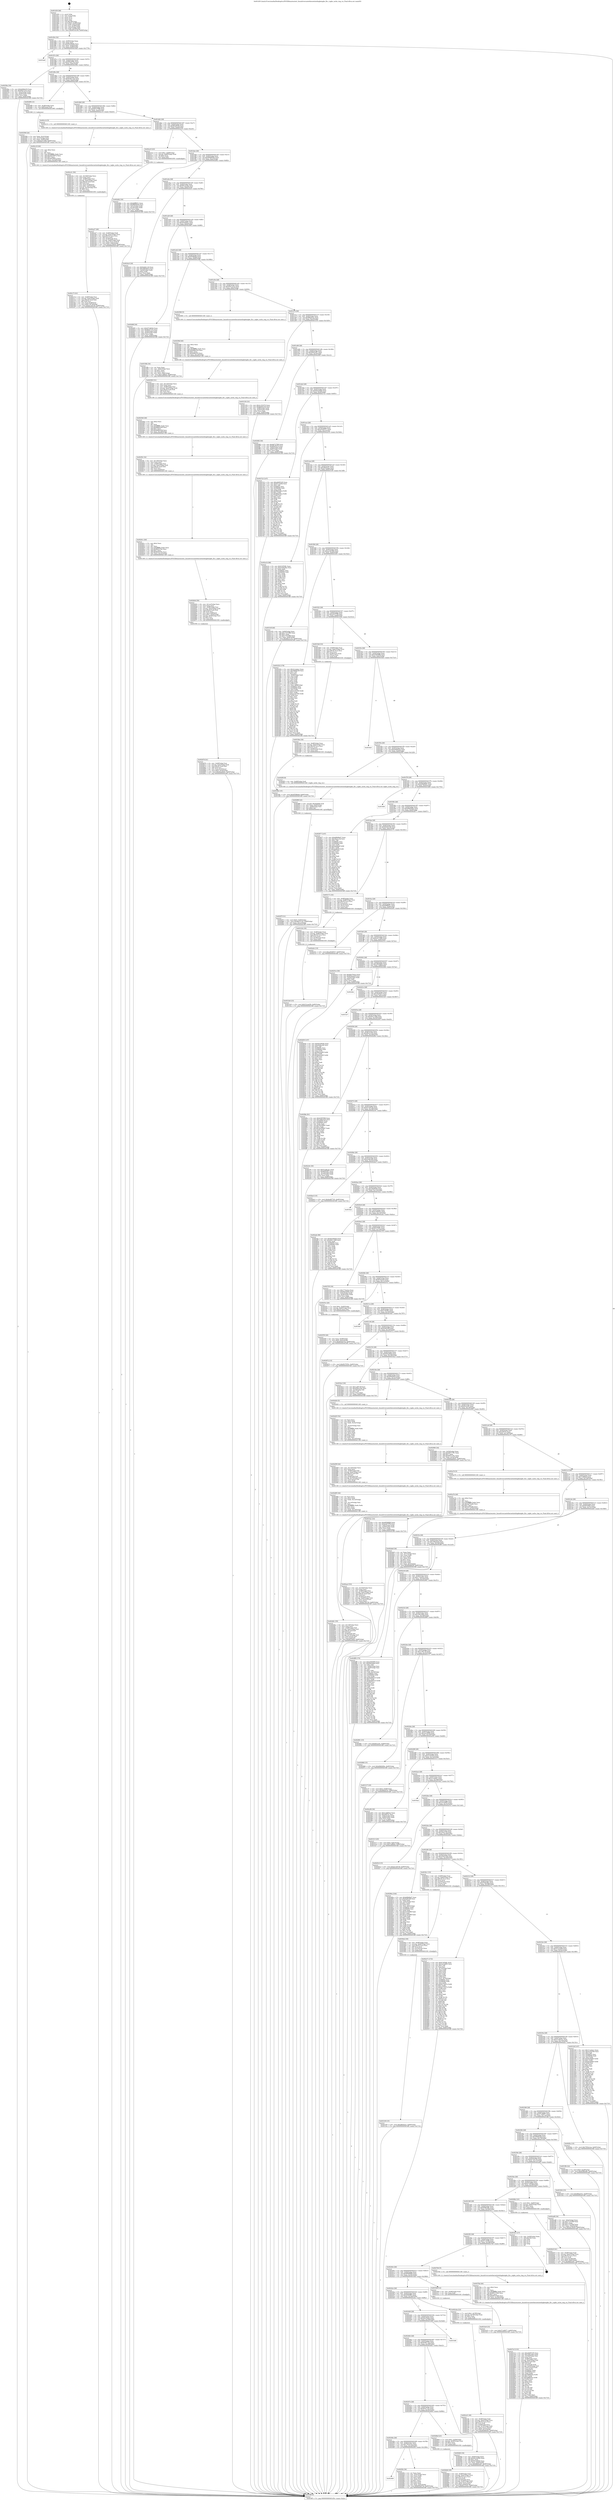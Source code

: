 digraph "0x401d30" {
  label = "0x401d30 (/mnt/c/Users/mathe/Desktop/tcc/POCII/binaries/extr_linuxdriversnetethernetintelixgbeixgbe_lib.c_ixgbe_cache_ring_rss_Final-ollvm.out::main(0))"
  labelloc = "t"
  node[shape=record]

  Entry [label="",width=0.3,height=0.3,shape=circle,fillcolor=black,style=filled]
  "0x401d5e" [label="{
     0x401d5e [32]\l
     | [instrs]\l
     &nbsp;&nbsp;0x401d5e \<+6\>: mov -0x90(%rbp),%eax\l
     &nbsp;&nbsp;0x401d64 \<+2\>: mov %eax,%ecx\l
     &nbsp;&nbsp;0x401d66 \<+6\>: sub $0x82e50b5b,%ecx\l
     &nbsp;&nbsp;0x401d6c \<+6\>: mov %eax,-0x94(%rbp)\l
     &nbsp;&nbsp;0x401d72 \<+6\>: mov %ecx,-0x98(%rbp)\l
     &nbsp;&nbsp;0x401d78 \<+6\>: je 00000000004034a8 \<main+0x1778\>\l
  }"]
  "0x4034a8" [label="{
     0x4034a8\l
  }", style=dashed]
  "0x401d7e" [label="{
     0x401d7e [28]\l
     | [instrs]\l
     &nbsp;&nbsp;0x401d7e \<+5\>: jmp 0000000000401d83 \<main+0x53\>\l
     &nbsp;&nbsp;0x401d83 \<+6\>: mov -0x94(%rbp),%eax\l
     &nbsp;&nbsp;0x401d89 \<+5\>: sub $0x855e075a,%eax\l
     &nbsp;&nbsp;0x401d8e \<+6\>: mov %eax,-0x9c(%rbp)\l
     &nbsp;&nbsp;0x401d94 \<+6\>: je 000000000040256a \<main+0x83a\>\l
  }"]
  Exit [label="",width=0.3,height=0.3,shape=circle,fillcolor=black,style=filled,peripheries=2]
  "0x40256a" [label="{
     0x40256a [30]\l
     | [instrs]\l
     &nbsp;&nbsp;0x40256a \<+5\>: mov $0xb409eb30,%eax\l
     &nbsp;&nbsp;0x40256f \<+5\>: mov $0x95b7a3ce,%ecx\l
     &nbsp;&nbsp;0x402574 \<+3\>: mov -0x4c(%rbp),%edx\l
     &nbsp;&nbsp;0x402577 \<+3\>: cmp -0x40(%rbp),%edx\l
     &nbsp;&nbsp;0x40257a \<+3\>: cmovl %ecx,%eax\l
     &nbsp;&nbsp;0x40257d \<+6\>: mov %eax,-0x90(%rbp)\l
     &nbsp;&nbsp;0x402583 \<+5\>: jmp 00000000004034ff \<main+0x17cf\>\l
  }"]
  "0x401d9a" [label="{
     0x401d9a [28]\l
     | [instrs]\l
     &nbsp;&nbsp;0x401d9a \<+5\>: jmp 0000000000401d9f \<main+0x6f\>\l
     &nbsp;&nbsp;0x401d9f \<+6\>: mov -0x94(%rbp),%eax\l
     &nbsp;&nbsp;0x401da5 \<+5\>: sub $0x8a4b1c34,%eax\l
     &nbsp;&nbsp;0x401daa \<+6\>: mov %eax,-0xa0(%rbp)\l
     &nbsp;&nbsp;0x401db0 \<+6\>: je 00000000004024f9 \<main+0x7c9\>\l
  }"]
  "0x4033c9" [label="{
     0x4033c9 [15]\l
     | [instrs]\l
     &nbsp;&nbsp;0x4033c9 \<+10\>: movl $0x571d0877,-0x90(%rbp)\l
     &nbsp;&nbsp;0x4033d3 \<+5\>: jmp 00000000004034ff \<main+0x17cf\>\l
  }"]
  "0x4024f9" [label="{
     0x4024f9 [13]\l
     | [instrs]\l
     &nbsp;&nbsp;0x4024f9 \<+4\>: mov -0x38(%rbp),%rax\l
     &nbsp;&nbsp;0x4024fd \<+4\>: mov 0x8(%rax),%rdi\l
     &nbsp;&nbsp;0x402501 \<+5\>: call 0000000000401060 \<atoi@plt\>\l
     | [calls]\l
     &nbsp;&nbsp;0x401060 \{1\} (unknown)\l
  }"]
  "0x401db6" [label="{
     0x401db6 [28]\l
     | [instrs]\l
     &nbsp;&nbsp;0x401db6 \<+5\>: jmp 0000000000401dbb \<main+0x8b\>\l
     &nbsp;&nbsp;0x401dbb \<+6\>: mov -0x94(%rbp),%eax\l
     &nbsp;&nbsp;0x401dc1 \<+5\>: sub $0x8d7375f9,%eax\l
     &nbsp;&nbsp;0x401dc6 \<+6\>: mov %eax,-0xa4(%rbp)\l
     &nbsp;&nbsp;0x401dcc \<+6\>: je 0000000000402c14 \<main+0xee4\>\l
  }"]
  "0x40338c" [label="{
     0x40338c [15]\l
     | [instrs]\l
     &nbsp;&nbsp;0x40338c \<+10\>: movl $0x9558bdef,-0x90(%rbp)\l
     &nbsp;&nbsp;0x403396 \<+5\>: jmp 00000000004034ff \<main+0x17cf\>\l
  }"]
  "0x402c14" [label="{
     0x402c14 [5]\l
     | [instrs]\l
     &nbsp;&nbsp;0x402c14 \<+5\>: call 0000000000401160 \<next_i\>\l
     | [calls]\l
     &nbsp;&nbsp;0x401160 \{1\} (/mnt/c/Users/mathe/Desktop/tcc/POCII/binaries/extr_linuxdriversnetethernetintelixgbeixgbe_lib.c_ixgbe_cache_ring_rss_Final-ollvm.out::next_i)\l
  }"]
  "0x401dd2" [label="{
     0x401dd2 [28]\l
     | [instrs]\l
     &nbsp;&nbsp;0x401dd2 \<+5\>: jmp 0000000000401dd7 \<main+0xa7\>\l
     &nbsp;&nbsp;0x401dd7 \<+6\>: mov -0x94(%rbp),%eax\l
     &nbsp;&nbsp;0x401ddd \<+5\>: sub $0x8fcd5035,%eax\l
     &nbsp;&nbsp;0x401de2 \<+6\>: mov %eax,-0xa8(%rbp)\l
     &nbsp;&nbsp;0x401de8 \<+6\>: je 0000000000402a10 \<main+0xce0\>\l
  }"]
  "0x40336e" [label="{
     0x40336e [30]\l
     | [instrs]\l
     &nbsp;&nbsp;0x40336e \<+4\>: mov -0x48(%rbp),%rax\l
     &nbsp;&nbsp;0x403372 \<+7\>: movslq -0x8c(%rbp),%rcx\l
     &nbsp;&nbsp;0x403379 \<+4\>: imul $0x30,%rcx,%rcx\l
     &nbsp;&nbsp;0x40337d \<+3\>: add %rcx,%rax\l
     &nbsp;&nbsp;0x403380 \<+4\>: mov 0x28(%rax),%rax\l
     &nbsp;&nbsp;0x403384 \<+3\>: mov %rax,%rdi\l
     &nbsp;&nbsp;0x403387 \<+5\>: call 0000000000401030 \<free@plt\>\l
     | [calls]\l
     &nbsp;&nbsp;0x401030 \{1\} (unknown)\l
  }"]
  "0x402a10" [label="{
     0x402a10 [23]\l
     | [instrs]\l
     &nbsp;&nbsp;0x402a10 \<+7\>: movl $0x1,-0x68(%rbp)\l
     &nbsp;&nbsp;0x402a17 \<+4\>: movslq -0x68(%rbp),%rax\l
     &nbsp;&nbsp;0x402a1b \<+4\>: shl $0x2,%rax\l
     &nbsp;&nbsp;0x402a1f \<+3\>: mov %rax,%rdi\l
     &nbsp;&nbsp;0x402a22 \<+5\>: call 0000000000401050 \<malloc@plt\>\l
     | [calls]\l
     &nbsp;&nbsp;0x401050 \{1\} (unknown)\l
  }"]
  "0x401dee" [label="{
     0x401dee [28]\l
     | [instrs]\l
     &nbsp;&nbsp;0x401dee \<+5\>: jmp 0000000000401df3 \<main+0xc3\>\l
     &nbsp;&nbsp;0x401df3 \<+6\>: mov -0x94(%rbp),%eax\l
     &nbsp;&nbsp;0x401df9 \<+5\>: sub $0x90068456,%eax\l
     &nbsp;&nbsp;0x401dfe \<+6\>: mov %eax,-0xac(%rbp)\l
     &nbsp;&nbsp;0x401e04 \<+6\>: je 0000000000402d02 \<main+0xfd2\>\l
  }"]
  "0x4031b0" [label="{
     0x4031b0 [15]\l
     | [instrs]\l
     &nbsp;&nbsp;0x4031b0 \<+10\>: movl $0x512cad39,-0x90(%rbp)\l
     &nbsp;&nbsp;0x4031ba \<+5\>: jmp 00000000004034ff \<main+0x17cf\>\l
  }"]
  "0x402d02" [label="{
     0x402d02 [30]\l
     | [instrs]\l
     &nbsp;&nbsp;0x402d02 \<+5\>: mov $0xbbff6931,%eax\l
     &nbsp;&nbsp;0x402d07 \<+5\>: mov $0xf9640dc8,%ecx\l
     &nbsp;&nbsp;0x402d0c \<+3\>: mov -0x7c(%rbp),%edx\l
     &nbsp;&nbsp;0x402d0f \<+3\>: cmp -0x78(%rbp),%edx\l
     &nbsp;&nbsp;0x402d12 \<+3\>: cmovl %ecx,%eax\l
     &nbsp;&nbsp;0x402d15 \<+6\>: mov %eax,-0x90(%rbp)\l
     &nbsp;&nbsp;0x402d1b \<+5\>: jmp 00000000004034ff \<main+0x17cf\>\l
  }"]
  "0x401e0a" [label="{
     0x401e0a [28]\l
     | [instrs]\l
     &nbsp;&nbsp;0x401e0a \<+5\>: jmp 0000000000401e0f \<main+0xdf\>\l
     &nbsp;&nbsp;0x401e0f \<+6\>: mov -0x94(%rbp),%eax\l
     &nbsp;&nbsp;0x401e15 \<+5\>: sub $0x901e216e,%eax\l
     &nbsp;&nbsp;0x401e1a \<+6\>: mov %eax,-0xb0(%rbp)\l
     &nbsp;&nbsp;0x401e20 \<+6\>: je 00000000004024c0 \<main+0x790\>\l
  }"]
  "0x403192" [label="{
     0x403192 [30]\l
     | [instrs]\l
     &nbsp;&nbsp;0x403192 \<+4\>: mov -0x48(%rbp),%rax\l
     &nbsp;&nbsp;0x403196 \<+7\>: movslq -0x88(%rbp),%rcx\l
     &nbsp;&nbsp;0x40319d \<+4\>: imul $0x30,%rcx,%rcx\l
     &nbsp;&nbsp;0x4031a1 \<+3\>: add %rcx,%rax\l
     &nbsp;&nbsp;0x4031a4 \<+4\>: mov 0x18(%rax),%rax\l
     &nbsp;&nbsp;0x4031a8 \<+3\>: mov %rax,%rdi\l
     &nbsp;&nbsp;0x4031ab \<+5\>: call 0000000000401030 \<free@plt\>\l
     | [calls]\l
     &nbsp;&nbsp;0x401030 \{1\} (unknown)\l
  }"]
  "0x4024c0" [label="{
     0x4024c0 [30]\l
     | [instrs]\l
     &nbsp;&nbsp;0x4024c0 \<+5\>: mov $0x8a4b1c34,%eax\l
     &nbsp;&nbsp;0x4024c5 \<+5\>: mov $0xc865dd23,%ecx\l
     &nbsp;&nbsp;0x4024ca \<+3\>: mov -0x24(%rbp),%edx\l
     &nbsp;&nbsp;0x4024cd \<+3\>: cmp $0x2,%edx\l
     &nbsp;&nbsp;0x4024d0 \<+3\>: cmovne %ecx,%eax\l
     &nbsp;&nbsp;0x4024d3 \<+6\>: mov %eax,-0x90(%rbp)\l
     &nbsp;&nbsp;0x4024d9 \<+5\>: jmp 00000000004034ff \<main+0x17cf\>\l
  }"]
  "0x401e26" [label="{
     0x401e26 [28]\l
     | [instrs]\l
     &nbsp;&nbsp;0x401e26 \<+5\>: jmp 0000000000401e2b \<main+0xfb\>\l
     &nbsp;&nbsp;0x401e2b \<+6\>: mov -0x94(%rbp),%eax\l
     &nbsp;&nbsp;0x401e31 \<+5\>: sub $0x92ea0b41,%eax\l
     &nbsp;&nbsp;0x401e36 \<+6\>: mov %eax,-0xb4(%rbp)\l
     &nbsp;&nbsp;0x401e3c \<+6\>: je 000000000040269f \<main+0x96f\>\l
  }"]
  "0x4034ff" [label="{
     0x4034ff [5]\l
     | [instrs]\l
     &nbsp;&nbsp;0x4034ff \<+5\>: jmp 0000000000401d5e \<main+0x2e\>\l
  }"]
  "0x401d30" [label="{
     0x401d30 [46]\l
     | [instrs]\l
     &nbsp;&nbsp;0x401d30 \<+1\>: push %rbp\l
     &nbsp;&nbsp;0x401d31 \<+3\>: mov %rsp,%rbp\l
     &nbsp;&nbsp;0x401d34 \<+2\>: push %r15\l
     &nbsp;&nbsp;0x401d36 \<+2\>: push %r14\l
     &nbsp;&nbsp;0x401d38 \<+1\>: push %rbx\l
     &nbsp;&nbsp;0x401d39 \<+7\>: sub $0x1b8,%rsp\l
     &nbsp;&nbsp;0x401d40 \<+7\>: movl $0x0,-0x28(%rbp)\l
     &nbsp;&nbsp;0x401d47 \<+3\>: mov %edi,-0x2c(%rbp)\l
     &nbsp;&nbsp;0x401d4a \<+4\>: mov %rsi,-0x38(%rbp)\l
     &nbsp;&nbsp;0x401d4e \<+3\>: mov -0x2c(%rbp),%edi\l
     &nbsp;&nbsp;0x401d51 \<+3\>: mov %edi,-0x24(%rbp)\l
     &nbsp;&nbsp;0x401d54 \<+10\>: movl $0x901e216e,-0x90(%rbp)\l
  }"]
  "0x402506" [label="{
     0x402506 [24]\l
     | [instrs]\l
     &nbsp;&nbsp;0x402506 \<+3\>: mov %eax,-0x3c(%rbp)\l
     &nbsp;&nbsp;0x402509 \<+3\>: mov -0x3c(%rbp),%eax\l
     &nbsp;&nbsp;0x40250c \<+3\>: mov %eax,-0x20(%rbp)\l
     &nbsp;&nbsp;0x40250f \<+10\>: movl $0xbcb7199d,-0x90(%rbp)\l
     &nbsp;&nbsp;0x402519 \<+5\>: jmp 00000000004034ff \<main+0x17cf\>\l
  }"]
  "0x403100" [label="{
     0x403100 [15]\l
     | [instrs]\l
     &nbsp;&nbsp;0x403100 \<+10\>: movl $0xa6b5eacc,-0x90(%rbp)\l
     &nbsp;&nbsp;0x40310a \<+5\>: jmp 00000000004034ff \<main+0x17cf\>\l
  }"]
  "0x40269f" [label="{
     0x40269f [30]\l
     | [instrs]\l
     &nbsp;&nbsp;0x40269f \<+5\>: mov $0x637e8044,%eax\l
     &nbsp;&nbsp;0x4026a4 \<+5\>: mov $0x6fcd7102,%ecx\l
     &nbsp;&nbsp;0x4026a9 \<+3\>: mov -0x54(%rbp),%edx\l
     &nbsp;&nbsp;0x4026ac \<+3\>: cmp -0x50(%rbp),%edx\l
     &nbsp;&nbsp;0x4026af \<+3\>: cmovl %ecx,%eax\l
     &nbsp;&nbsp;0x4026b2 \<+6\>: mov %eax,-0x90(%rbp)\l
     &nbsp;&nbsp;0x4026b8 \<+5\>: jmp 00000000004034ff \<main+0x17cf\>\l
  }"]
  "0x401e42" [label="{
     0x401e42 [28]\l
     | [instrs]\l
     &nbsp;&nbsp;0x401e42 \<+5\>: jmp 0000000000401e47 \<main+0x117\>\l
     &nbsp;&nbsp;0x401e47 \<+6\>: mov -0x94(%rbp),%eax\l
     &nbsp;&nbsp;0x401e4d \<+5\>: sub $0x9558bdef,%eax\l
     &nbsp;&nbsp;0x401e52 \<+6\>: mov %eax,-0xb8(%rbp)\l
     &nbsp;&nbsp;0x401e58 \<+6\>: je 000000000040339b \<main+0x166b\>\l
  }"]
  "0x4030e2" [label="{
     0x4030e2 [30]\l
     | [instrs]\l
     &nbsp;&nbsp;0x4030e2 \<+4\>: mov -0x48(%rbp),%rax\l
     &nbsp;&nbsp;0x4030e6 \<+7\>: movslq -0x84(%rbp),%rcx\l
     &nbsp;&nbsp;0x4030ed \<+4\>: imul $0x30,%rcx,%rcx\l
     &nbsp;&nbsp;0x4030f1 \<+3\>: add %rcx,%rax\l
     &nbsp;&nbsp;0x4030f4 \<+4\>: mov 0x10(%rax),%rax\l
     &nbsp;&nbsp;0x4030f8 \<+3\>: mov %rax,%rdi\l
     &nbsp;&nbsp;0x4030fb \<+5\>: call 0000000000401030 \<free@plt\>\l
     | [calls]\l
     &nbsp;&nbsp;0x401030 \{1\} (unknown)\l
  }"]
  "0x40339b" [label="{
     0x40339b [34]\l
     | [instrs]\l
     &nbsp;&nbsp;0x40339b \<+2\>: xor %eax,%eax\l
     &nbsp;&nbsp;0x40339d \<+6\>: mov -0x8c(%rbp),%ecx\l
     &nbsp;&nbsp;0x4033a3 \<+3\>: sub $0x1,%eax\l
     &nbsp;&nbsp;0x4033a6 \<+2\>: sub %eax,%ecx\l
     &nbsp;&nbsp;0x4033a8 \<+6\>: mov %ecx,-0x8c(%rbp)\l
     &nbsp;&nbsp;0x4033ae \<+10\>: movl $0x7cd89a0,-0x90(%rbp)\l
     &nbsp;&nbsp;0x4033b8 \<+5\>: jmp 00000000004034ff \<main+0x17cf\>\l
  }"]
  "0x401e5e" [label="{
     0x401e5e [28]\l
     | [instrs]\l
     &nbsp;&nbsp;0x401e5e \<+5\>: jmp 0000000000401e63 \<main+0x133\>\l
     &nbsp;&nbsp;0x401e63 \<+6\>: mov -0x94(%rbp),%eax\l
     &nbsp;&nbsp;0x401e69 \<+5\>: sub $0x95b7a3ce,%eax\l
     &nbsp;&nbsp;0x401e6e \<+6\>: mov %eax,-0xbc(%rbp)\l
     &nbsp;&nbsp;0x401e74 \<+6\>: je 0000000000402588 \<main+0x858\>\l
  }"]
  "0x402f7f" [label="{
     0x402f7f [31]\l
     | [instrs]\l
     &nbsp;&nbsp;0x402f7f \<+10\>: movl $0x0,-0x84(%rbp)\l
     &nbsp;&nbsp;0x402f89 \<+10\>: movl $0xd6e31c52,-0x90(%rbp)\l
     &nbsp;&nbsp;0x402f93 \<+6\>: mov %eax,-0x1cc(%rbp)\l
     &nbsp;&nbsp;0x402f99 \<+5\>: jmp 00000000004034ff \<main+0x17cf\>\l
  }"]
  "0x402588" [label="{
     0x402588 [5]\l
     | [instrs]\l
     &nbsp;&nbsp;0x402588 \<+5\>: call 0000000000401160 \<next_i\>\l
     | [calls]\l
     &nbsp;&nbsp;0x401160 \{1\} (/mnt/c/Users/mathe/Desktop/tcc/POCII/binaries/extr_linuxdriversnetethernetintelixgbeixgbe_lib.c_ixgbe_cache_ring_rss_Final-ollvm.out::next_i)\l
  }"]
  "0x401e7a" [label="{
     0x401e7a [28]\l
     | [instrs]\l
     &nbsp;&nbsp;0x401e7a \<+5\>: jmp 0000000000401e7f \<main+0x14f\>\l
     &nbsp;&nbsp;0x401e7f \<+6\>: mov -0x94(%rbp),%eax\l
     &nbsp;&nbsp;0x401e85 \<+5\>: sub $0x96fad10c,%eax\l
     &nbsp;&nbsp;0x401e8a \<+6\>: mov %eax,-0xc0(%rbp)\l
     &nbsp;&nbsp;0x401e90 \<+6\>: je 0000000000403150 \<main+0x1420\>\l
  }"]
  "0x402f68" [label="{
     0x402f68 [23]\l
     | [instrs]\l
     &nbsp;&nbsp;0x402f68 \<+10\>: movabs $0x4040b6,%rdi\l
     &nbsp;&nbsp;0x402f72 \<+3\>: mov %eax,-0x80(%rbp)\l
     &nbsp;&nbsp;0x402f75 \<+3\>: mov -0x80(%rbp),%esi\l
     &nbsp;&nbsp;0x402f78 \<+2\>: mov $0x0,%al\l
     &nbsp;&nbsp;0x402f7a \<+5\>: call 0000000000401040 \<printf@plt\>\l
     | [calls]\l
     &nbsp;&nbsp;0x401040 \{1\} (unknown)\l
  }"]
  "0x403150" [label="{
     0x403150 [33]\l
     | [instrs]\l
     &nbsp;&nbsp;0x403150 \<+5\>: mov $0x2c191670,%eax\l
     &nbsp;&nbsp;0x403155 \<+5\>: mov $0xbb402c26,%ecx\l
     &nbsp;&nbsp;0x40315a \<+6\>: mov -0x88(%rbp),%edx\l
     &nbsp;&nbsp;0x403160 \<+3\>: cmp -0x40(%rbp),%edx\l
     &nbsp;&nbsp;0x403163 \<+3\>: cmovl %ecx,%eax\l
     &nbsp;&nbsp;0x403166 \<+6\>: mov %eax,-0x90(%rbp)\l
     &nbsp;&nbsp;0x40316c \<+5\>: jmp 00000000004034ff \<main+0x17cf\>\l
  }"]
  "0x401e96" [label="{
     0x401e96 [28]\l
     | [instrs]\l
     &nbsp;&nbsp;0x401e96 \<+5\>: jmp 0000000000401e9b \<main+0x16b\>\l
     &nbsp;&nbsp;0x401e9b \<+6\>: mov -0x94(%rbp),%eax\l
     &nbsp;&nbsp;0x401ea1 \<+5\>: sub $0x98d5ce87,%eax\l
     &nbsp;&nbsp;0x401ea6 \<+6\>: mov %eax,-0xc4(%rbp)\l
     &nbsp;&nbsp;0x401eac \<+6\>: je 00000000004029f2 \<main+0xcc2\>\l
  }"]
  "0x4024b6" [label="{
     0x4024b6\l
  }", style=dashed]
  "0x4029f2" [label="{
     0x4029f2 [30]\l
     | [instrs]\l
     &nbsp;&nbsp;0x4029f2 \<+5\>: mov $0x8d7375f9,%eax\l
     &nbsp;&nbsp;0x4029f7 \<+5\>: mov $0x8fcd5035,%ecx\l
     &nbsp;&nbsp;0x4029fc \<+3\>: mov -0x64(%rbp),%edx\l
     &nbsp;&nbsp;0x4029ff \<+3\>: cmp -0x60(%rbp),%edx\l
     &nbsp;&nbsp;0x402a02 \<+3\>: cmovl %ecx,%eax\l
     &nbsp;&nbsp;0x402a05 \<+6\>: mov %eax,-0x90(%rbp)\l
     &nbsp;&nbsp;0x402a0b \<+5\>: jmp 00000000004034ff \<main+0x17cf\>\l
  }"]
  "0x401eb2" [label="{
     0x401eb2 [28]\l
     | [instrs]\l
     &nbsp;&nbsp;0x401eb2 \<+5\>: jmp 0000000000401eb7 \<main+0x187\>\l
     &nbsp;&nbsp;0x401eb7 \<+6\>: mov -0x94(%rbp),%eax\l
     &nbsp;&nbsp;0x401ebd \<+5\>: sub $0x9eecbd40,%eax\l
     &nbsp;&nbsp;0x401ec2 \<+6\>: mov %eax,-0xc8(%rbp)\l
     &nbsp;&nbsp;0x401ec8 \<+6\>: je 0000000000402723 \<main+0x9f3\>\l
  }"]
  "0x402f3b" [label="{
     0x402f3b [36]\l
     | [instrs]\l
     &nbsp;&nbsp;0x402f3b \<+2\>: xor %eax,%eax\l
     &nbsp;&nbsp;0x402f3d \<+3\>: mov -0x4c(%rbp),%ecx\l
     &nbsp;&nbsp;0x402f40 \<+2\>: mov %eax,%edx\l
     &nbsp;&nbsp;0x402f42 \<+2\>: sub %ecx,%edx\l
     &nbsp;&nbsp;0x402f44 \<+2\>: mov %eax,%ecx\l
     &nbsp;&nbsp;0x402f46 \<+3\>: sub $0x1,%ecx\l
     &nbsp;&nbsp;0x402f49 \<+2\>: add %ecx,%edx\l
     &nbsp;&nbsp;0x402f4b \<+2\>: sub %edx,%eax\l
     &nbsp;&nbsp;0x402f4d \<+3\>: mov %eax,-0x4c(%rbp)\l
     &nbsp;&nbsp;0x402f50 \<+10\>: movl $0x855e075a,-0x90(%rbp)\l
     &nbsp;&nbsp;0x402f5a \<+5\>: jmp 00000000004034ff \<main+0x17cf\>\l
  }"]
  "0x402723" [label="{
     0x402723 [147]\l
     | [instrs]\l
     &nbsp;&nbsp;0x402723 \<+5\>: mov $0xe4b95165,%eax\l
     &nbsp;&nbsp;0x402728 \<+5\>: mov $0x67c183f4,%ecx\l
     &nbsp;&nbsp;0x40272d \<+2\>: mov $0x1,%dl\l
     &nbsp;&nbsp;0x40272f \<+7\>: mov 0x40605c,%esi\l
     &nbsp;&nbsp;0x402736 \<+7\>: mov 0x406060,%edi\l
     &nbsp;&nbsp;0x40273d \<+3\>: mov %esi,%r8d\l
     &nbsp;&nbsp;0x402740 \<+7\>: add $0x96dc4bca,%r8d\l
     &nbsp;&nbsp;0x402747 \<+4\>: sub $0x1,%r8d\l
     &nbsp;&nbsp;0x40274b \<+7\>: sub $0x96dc4bca,%r8d\l
     &nbsp;&nbsp;0x402752 \<+4\>: imul %r8d,%esi\l
     &nbsp;&nbsp;0x402756 \<+3\>: and $0x1,%esi\l
     &nbsp;&nbsp;0x402759 \<+3\>: cmp $0x0,%esi\l
     &nbsp;&nbsp;0x40275c \<+4\>: sete %r9b\l
     &nbsp;&nbsp;0x402760 \<+3\>: cmp $0xa,%edi\l
     &nbsp;&nbsp;0x402763 \<+4\>: setl %r10b\l
     &nbsp;&nbsp;0x402767 \<+3\>: mov %r9b,%r11b\l
     &nbsp;&nbsp;0x40276a \<+4\>: xor $0xff,%r11b\l
     &nbsp;&nbsp;0x40276e \<+3\>: mov %r10b,%bl\l
     &nbsp;&nbsp;0x402771 \<+3\>: xor $0xff,%bl\l
     &nbsp;&nbsp;0x402774 \<+3\>: xor $0x1,%dl\l
     &nbsp;&nbsp;0x402777 \<+3\>: mov %r11b,%r14b\l
     &nbsp;&nbsp;0x40277a \<+4\>: and $0xff,%r14b\l
     &nbsp;&nbsp;0x40277e \<+3\>: and %dl,%r9b\l
     &nbsp;&nbsp;0x402781 \<+3\>: mov %bl,%r15b\l
     &nbsp;&nbsp;0x402784 \<+4\>: and $0xff,%r15b\l
     &nbsp;&nbsp;0x402788 \<+3\>: and %dl,%r10b\l
     &nbsp;&nbsp;0x40278b \<+3\>: or %r9b,%r14b\l
     &nbsp;&nbsp;0x40278e \<+3\>: or %r10b,%r15b\l
     &nbsp;&nbsp;0x402791 \<+3\>: xor %r15b,%r14b\l
     &nbsp;&nbsp;0x402794 \<+3\>: or %bl,%r11b\l
     &nbsp;&nbsp;0x402797 \<+4\>: xor $0xff,%r11b\l
     &nbsp;&nbsp;0x40279b \<+3\>: or $0x1,%dl\l
     &nbsp;&nbsp;0x40279e \<+3\>: and %dl,%r11b\l
     &nbsp;&nbsp;0x4027a1 \<+3\>: or %r11b,%r14b\l
     &nbsp;&nbsp;0x4027a4 \<+4\>: test $0x1,%r14b\l
     &nbsp;&nbsp;0x4027a8 \<+3\>: cmovne %ecx,%eax\l
     &nbsp;&nbsp;0x4027ab \<+6\>: mov %eax,-0x90(%rbp)\l
     &nbsp;&nbsp;0x4027b1 \<+5\>: jmp 00000000004034ff \<main+0x17cf\>\l
  }"]
  "0x401ece" [label="{
     0x401ece [28]\l
     | [instrs]\l
     &nbsp;&nbsp;0x401ece \<+5\>: jmp 0000000000401ed3 \<main+0x1a3\>\l
     &nbsp;&nbsp;0x401ed3 \<+6\>: mov -0x94(%rbp),%eax\l
     &nbsp;&nbsp;0x401ed9 \<+5\>: sub $0xa4528537,%eax\l
     &nbsp;&nbsp;0x401ede \<+6\>: mov %eax,-0xcc(%rbp)\l
     &nbsp;&nbsp;0x401ee4 \<+6\>: je 0000000000402e1b \<main+0x10eb\>\l
  }"]
  "0x402db1" [label="{
     0x402db1 [55]\l
     | [instrs]\l
     &nbsp;&nbsp;0x402db1 \<+6\>: mov -0x1c8(%rbp),%ecx\l
     &nbsp;&nbsp;0x402db7 \<+3\>: imul %eax,%ecx\l
     &nbsp;&nbsp;0x402dba \<+4\>: mov -0x48(%rbp),%r8\l
     &nbsp;&nbsp;0x402dbe \<+4\>: movslq -0x4c(%rbp),%r9\l
     &nbsp;&nbsp;0x402dc2 \<+4\>: imul $0x30,%r9,%r9\l
     &nbsp;&nbsp;0x402dc6 \<+3\>: add %r9,%r8\l
     &nbsp;&nbsp;0x402dc9 \<+4\>: mov 0x28(%r8),%r8\l
     &nbsp;&nbsp;0x402dcd \<+4\>: movslq -0x74(%rbp),%r9\l
     &nbsp;&nbsp;0x402dd1 \<+4\>: mov (%r8,%r9,8),%r8\l
     &nbsp;&nbsp;0x402dd5 \<+4\>: mov %ecx,0x4(%r8)\l
     &nbsp;&nbsp;0x402dd9 \<+10\>: movl $0x9d700b2,-0x90(%rbp)\l
     &nbsp;&nbsp;0x402de3 \<+5\>: jmp 00000000004034ff \<main+0x17cf\>\l
  }"]
  "0x402e1b" [label="{
     0x402e1b [86]\l
     | [instrs]\l
     &nbsp;&nbsp;0x402e1b \<+5\>: mov $0xf1305dfc,%eax\l
     &nbsp;&nbsp;0x402e20 \<+5\>: mov $0x47b6a4ba,%ecx\l
     &nbsp;&nbsp;0x402e25 \<+2\>: xor %edx,%edx\l
     &nbsp;&nbsp;0x402e27 \<+7\>: mov 0x40605c,%esi\l
     &nbsp;&nbsp;0x402e2e \<+7\>: mov 0x406060,%edi\l
     &nbsp;&nbsp;0x402e35 \<+3\>: sub $0x1,%edx\l
     &nbsp;&nbsp;0x402e38 \<+3\>: mov %esi,%r8d\l
     &nbsp;&nbsp;0x402e3b \<+3\>: add %edx,%r8d\l
     &nbsp;&nbsp;0x402e3e \<+4\>: imul %r8d,%esi\l
     &nbsp;&nbsp;0x402e42 \<+3\>: and $0x1,%esi\l
     &nbsp;&nbsp;0x402e45 \<+3\>: cmp $0x0,%esi\l
     &nbsp;&nbsp;0x402e48 \<+4\>: sete %r9b\l
     &nbsp;&nbsp;0x402e4c \<+3\>: cmp $0xa,%edi\l
     &nbsp;&nbsp;0x402e4f \<+4\>: setl %r10b\l
     &nbsp;&nbsp;0x402e53 \<+3\>: mov %r9b,%r11b\l
     &nbsp;&nbsp;0x402e56 \<+3\>: and %r10b,%r11b\l
     &nbsp;&nbsp;0x402e59 \<+3\>: xor %r10b,%r9b\l
     &nbsp;&nbsp;0x402e5c \<+3\>: or %r9b,%r11b\l
     &nbsp;&nbsp;0x402e5f \<+4\>: test $0x1,%r11b\l
     &nbsp;&nbsp;0x402e63 \<+3\>: cmovne %ecx,%eax\l
     &nbsp;&nbsp;0x402e66 \<+6\>: mov %eax,-0x90(%rbp)\l
     &nbsp;&nbsp;0x402e6c \<+5\>: jmp 00000000004034ff \<main+0x17cf\>\l
  }"]
  "0x401eea" [label="{
     0x401eea [28]\l
     | [instrs]\l
     &nbsp;&nbsp;0x401eea \<+5\>: jmp 0000000000401eef \<main+0x1bf\>\l
     &nbsp;&nbsp;0x401eef \<+6\>: mov -0x94(%rbp),%eax\l
     &nbsp;&nbsp;0x401ef5 \<+5\>: sub $0xa6b5eacc,%eax\l
     &nbsp;&nbsp;0x401efa \<+6\>: mov %eax,-0xd0(%rbp)\l
     &nbsp;&nbsp;0x401f00 \<+6\>: je 000000000040310f \<main+0x13df\>\l
  }"]
  "0x402d85" [label="{
     0x402d85 [44]\l
     | [instrs]\l
     &nbsp;&nbsp;0x402d85 \<+2\>: xor %ecx,%ecx\l
     &nbsp;&nbsp;0x402d87 \<+5\>: mov $0x2,%edx\l
     &nbsp;&nbsp;0x402d8c \<+6\>: mov %edx,-0x1c4(%rbp)\l
     &nbsp;&nbsp;0x402d92 \<+1\>: cltd\l
     &nbsp;&nbsp;0x402d93 \<+6\>: mov -0x1c4(%rbp),%esi\l
     &nbsp;&nbsp;0x402d99 \<+2\>: idiv %esi\l
     &nbsp;&nbsp;0x402d9b \<+6\>: imul $0xfffffffe,%edx,%edx\l
     &nbsp;&nbsp;0x402da1 \<+3\>: sub $0x1,%ecx\l
     &nbsp;&nbsp;0x402da4 \<+2\>: sub %ecx,%edx\l
     &nbsp;&nbsp;0x402da6 \<+6\>: mov %edx,-0x1c8(%rbp)\l
     &nbsp;&nbsp;0x402dac \<+5\>: call 0000000000401160 \<next_i\>\l
     | [calls]\l
     &nbsp;&nbsp;0x401160 \{1\} (/mnt/c/Users/mathe/Desktop/tcc/POCII/binaries/extr_linuxdriversnetethernetintelixgbeixgbe_lib.c_ixgbe_cache_ring_rss_Final-ollvm.out::next_i)\l
  }"]
  "0x40310f" [label="{
     0x40310f [40]\l
     | [instrs]\l
     &nbsp;&nbsp;0x40310f \<+6\>: mov -0x84(%rbp),%eax\l
     &nbsp;&nbsp;0x403115 \<+5\>: add $0x17031f89,%eax\l
     &nbsp;&nbsp;0x40311a \<+3\>: add $0x1,%eax\l
     &nbsp;&nbsp;0x40311d \<+5\>: sub $0x17031f89,%eax\l
     &nbsp;&nbsp;0x403122 \<+6\>: mov %eax,-0x84(%rbp)\l
     &nbsp;&nbsp;0x403128 \<+10\>: movl $0xd6e31c52,-0x90(%rbp)\l
     &nbsp;&nbsp;0x403132 \<+5\>: jmp 00000000004034ff \<main+0x17cf\>\l
  }"]
  "0x401f06" [label="{
     0x401f06 [28]\l
     | [instrs]\l
     &nbsp;&nbsp;0x401f06 \<+5\>: jmp 0000000000401f0b \<main+0x1db\>\l
     &nbsp;&nbsp;0x401f0b \<+6\>: mov -0x94(%rbp),%eax\l
     &nbsp;&nbsp;0x401f11 \<+5\>: sub $0xaa18c540,%eax\l
     &nbsp;&nbsp;0x401f16 \<+6\>: mov %eax,-0xd4(%rbp)\l
     &nbsp;&nbsp;0x401f1c \<+6\>: je 0000000000403252 \<main+0x1522\>\l
  }"]
  "0x402d59" [label="{
     0x402d59 [44]\l
     | [instrs]\l
     &nbsp;&nbsp;0x402d59 \<+6\>: mov -0x1c0(%rbp),%ecx\l
     &nbsp;&nbsp;0x402d5f \<+3\>: imul %eax,%ecx\l
     &nbsp;&nbsp;0x402d62 \<+4\>: mov -0x48(%rbp),%r8\l
     &nbsp;&nbsp;0x402d66 \<+4\>: movslq -0x4c(%rbp),%r9\l
     &nbsp;&nbsp;0x402d6a \<+4\>: imul $0x30,%r9,%r9\l
     &nbsp;&nbsp;0x402d6e \<+3\>: add %r9,%r8\l
     &nbsp;&nbsp;0x402d71 \<+4\>: mov 0x28(%r8),%r8\l
     &nbsp;&nbsp;0x402d75 \<+4\>: movslq -0x74(%rbp),%r9\l
     &nbsp;&nbsp;0x402d79 \<+4\>: mov (%r8,%r9,8),%r8\l
     &nbsp;&nbsp;0x402d7d \<+3\>: mov %ecx,(%r8)\l
     &nbsp;&nbsp;0x402d80 \<+5\>: call 0000000000401160 \<next_i\>\l
     | [calls]\l
     &nbsp;&nbsp;0x401160 \{1\} (/mnt/c/Users/mathe/Desktop/tcc/POCII/binaries/extr_linuxdriversnetethernetintelixgbeixgbe_lib.c_ixgbe_cache_ring_rss_Final-ollvm.out::next_i)\l
  }"]
  "0x403252" [label="{
     0x403252 [178]\l
     | [instrs]\l
     &nbsp;&nbsp;0x403252 \<+5\>: mov $0x3c1eeba1,%eax\l
     &nbsp;&nbsp;0x403257 \<+5\>: mov $0x580bf238,%ecx\l
     &nbsp;&nbsp;0x40325c \<+2\>: mov $0x1,%dl\l
     &nbsp;&nbsp;0x40325e \<+2\>: xor %esi,%esi\l
     &nbsp;&nbsp;0x403260 \<+6\>: mov -0x88(%rbp),%edi\l
     &nbsp;&nbsp;0x403266 \<+3\>: mov %esi,%r8d\l
     &nbsp;&nbsp;0x403269 \<+3\>: sub %edi,%r8d\l
     &nbsp;&nbsp;0x40326c \<+2\>: mov %esi,%edi\l
     &nbsp;&nbsp;0x40326e \<+3\>: sub $0x1,%edi\l
     &nbsp;&nbsp;0x403271 \<+3\>: add %edi,%r8d\l
     &nbsp;&nbsp;0x403274 \<+3\>: sub %r8d,%esi\l
     &nbsp;&nbsp;0x403277 \<+6\>: mov %esi,-0x88(%rbp)\l
     &nbsp;&nbsp;0x40327d \<+7\>: mov 0x40605c,%esi\l
     &nbsp;&nbsp;0x403284 \<+7\>: mov 0x406060,%edi\l
     &nbsp;&nbsp;0x40328b \<+3\>: mov %esi,%r8d\l
     &nbsp;&nbsp;0x40328e \<+7\>: add $0x2c343765,%r8d\l
     &nbsp;&nbsp;0x403295 \<+4\>: sub $0x1,%r8d\l
     &nbsp;&nbsp;0x403299 \<+7\>: sub $0x2c343765,%r8d\l
     &nbsp;&nbsp;0x4032a0 \<+4\>: imul %r8d,%esi\l
     &nbsp;&nbsp;0x4032a4 \<+3\>: and $0x1,%esi\l
     &nbsp;&nbsp;0x4032a7 \<+3\>: cmp $0x0,%esi\l
     &nbsp;&nbsp;0x4032aa \<+4\>: sete %r9b\l
     &nbsp;&nbsp;0x4032ae \<+3\>: cmp $0xa,%edi\l
     &nbsp;&nbsp;0x4032b1 \<+4\>: setl %r10b\l
     &nbsp;&nbsp;0x4032b5 \<+3\>: mov %r9b,%r11b\l
     &nbsp;&nbsp;0x4032b8 \<+4\>: xor $0xff,%r11b\l
     &nbsp;&nbsp;0x4032bc \<+3\>: mov %r10b,%bl\l
     &nbsp;&nbsp;0x4032bf \<+3\>: xor $0xff,%bl\l
     &nbsp;&nbsp;0x4032c2 \<+3\>: xor $0x0,%dl\l
     &nbsp;&nbsp;0x4032c5 \<+3\>: mov %r11b,%r14b\l
     &nbsp;&nbsp;0x4032c8 \<+4\>: and $0x0,%r14b\l
     &nbsp;&nbsp;0x4032cc \<+3\>: and %dl,%r9b\l
     &nbsp;&nbsp;0x4032cf \<+3\>: mov %bl,%r15b\l
     &nbsp;&nbsp;0x4032d2 \<+4\>: and $0x0,%r15b\l
     &nbsp;&nbsp;0x4032d6 \<+3\>: and %dl,%r10b\l
     &nbsp;&nbsp;0x4032d9 \<+3\>: or %r9b,%r14b\l
     &nbsp;&nbsp;0x4032dc \<+3\>: or %r10b,%r15b\l
     &nbsp;&nbsp;0x4032df \<+3\>: xor %r15b,%r14b\l
     &nbsp;&nbsp;0x4032e2 \<+3\>: or %bl,%r11b\l
     &nbsp;&nbsp;0x4032e5 \<+4\>: xor $0xff,%r11b\l
     &nbsp;&nbsp;0x4032e9 \<+3\>: or $0x0,%dl\l
     &nbsp;&nbsp;0x4032ec \<+3\>: and %dl,%r11b\l
     &nbsp;&nbsp;0x4032ef \<+3\>: or %r11b,%r14b\l
     &nbsp;&nbsp;0x4032f2 \<+4\>: test $0x1,%r14b\l
     &nbsp;&nbsp;0x4032f6 \<+3\>: cmovne %ecx,%eax\l
     &nbsp;&nbsp;0x4032f9 \<+6\>: mov %eax,-0x90(%rbp)\l
     &nbsp;&nbsp;0x4032ff \<+5\>: jmp 00000000004034ff \<main+0x17cf\>\l
  }"]
  "0x401f22" [label="{
     0x401f22 [28]\l
     | [instrs]\l
     &nbsp;&nbsp;0x401f22 \<+5\>: jmp 0000000000401f27 \<main+0x1f7\>\l
     &nbsp;&nbsp;0x401f27 \<+6\>: mov -0x94(%rbp),%eax\l
     &nbsp;&nbsp;0x401f2d \<+5\>: sub $0xb267f7f9,%eax\l
     &nbsp;&nbsp;0x401f32 \<+6\>: mov %eax,-0xd8(%rbp)\l
     &nbsp;&nbsp;0x401f38 \<+6\>: je 000000000040334d \<main+0x161d\>\l
  }"]
  "0x402d25" [label="{
     0x402d25 [52]\l
     | [instrs]\l
     &nbsp;&nbsp;0x402d25 \<+2\>: xor %ecx,%ecx\l
     &nbsp;&nbsp;0x402d27 \<+5\>: mov $0x2,%edx\l
     &nbsp;&nbsp;0x402d2c \<+6\>: mov %edx,-0x1bc(%rbp)\l
     &nbsp;&nbsp;0x402d32 \<+1\>: cltd\l
     &nbsp;&nbsp;0x402d33 \<+6\>: mov -0x1bc(%rbp),%esi\l
     &nbsp;&nbsp;0x402d39 \<+2\>: idiv %esi\l
     &nbsp;&nbsp;0x402d3b \<+6\>: imul $0xfffffffe,%edx,%edx\l
     &nbsp;&nbsp;0x402d41 \<+2\>: mov %ecx,%edi\l
     &nbsp;&nbsp;0x402d43 \<+2\>: sub %edx,%edi\l
     &nbsp;&nbsp;0x402d45 \<+2\>: mov %ecx,%edx\l
     &nbsp;&nbsp;0x402d47 \<+3\>: sub $0x1,%edx\l
     &nbsp;&nbsp;0x402d4a \<+2\>: add %edx,%edi\l
     &nbsp;&nbsp;0x402d4c \<+2\>: sub %edi,%ecx\l
     &nbsp;&nbsp;0x402d4e \<+6\>: mov %ecx,-0x1c0(%rbp)\l
     &nbsp;&nbsp;0x402d54 \<+5\>: call 0000000000401160 \<next_i\>\l
     | [calls]\l
     &nbsp;&nbsp;0x401160 \{1\} (/mnt/c/Users/mathe/Desktop/tcc/POCII/binaries/extr_linuxdriversnetethernetintelixgbeixgbe_lib.c_ixgbe_cache_ring_rss_Final-ollvm.out::next_i)\l
  }"]
  "0x40334d" [label="{
     0x40334d [33]\l
     | [instrs]\l
     &nbsp;&nbsp;0x40334d \<+4\>: mov -0x48(%rbp),%rax\l
     &nbsp;&nbsp;0x403351 \<+7\>: movslq -0x8c(%rbp),%rcx\l
     &nbsp;&nbsp;0x403358 \<+4\>: imul $0x30,%rcx,%rcx\l
     &nbsp;&nbsp;0x40335c \<+3\>: add %rcx,%rax\l
     &nbsp;&nbsp;0x40335f \<+4\>: mov 0x28(%rax),%rax\l
     &nbsp;&nbsp;0x403363 \<+3\>: mov (%rax),%rax\l
     &nbsp;&nbsp;0x403366 \<+3\>: mov %rax,%rdi\l
     &nbsp;&nbsp;0x403369 \<+5\>: call 0000000000401030 \<free@plt\>\l
     | [calls]\l
     &nbsp;&nbsp;0x401030 \{1\} (unknown)\l
  }"]
  "0x401f3e" [label="{
     0x401f3e [28]\l
     | [instrs]\l
     &nbsp;&nbsp;0x401f3e \<+5\>: jmp 0000000000401f43 \<main+0x213\>\l
     &nbsp;&nbsp;0x401f43 \<+6\>: mov -0x94(%rbp),%eax\l
     &nbsp;&nbsp;0x401f49 \<+5\>: sub $0xb3f45989,%eax\l
     &nbsp;&nbsp;0x401f4e \<+6\>: mov %eax,-0xdc(%rbp)\l
     &nbsp;&nbsp;0x401f54 \<+6\>: je 00000000004034d3 \<main+0x17a3\>\l
  }"]
  "0x402cd1" [label="{
     0x402cd1 [49]\l
     | [instrs]\l
     &nbsp;&nbsp;0x402cd1 \<+4\>: mov -0x48(%rbp),%rdi\l
     &nbsp;&nbsp;0x402cd5 \<+4\>: movslq -0x4c(%rbp),%rcx\l
     &nbsp;&nbsp;0x402cd9 \<+4\>: imul $0x30,%rcx,%rcx\l
     &nbsp;&nbsp;0x402cdd \<+3\>: add %rcx,%rdi\l
     &nbsp;&nbsp;0x402ce0 \<+4\>: mov 0x28(%rdi),%rcx\l
     &nbsp;&nbsp;0x402ce4 \<+4\>: movslq -0x74(%rbp),%rdi\l
     &nbsp;&nbsp;0x402ce8 \<+4\>: mov %rax,(%rcx,%rdi,8)\l
     &nbsp;&nbsp;0x402cec \<+7\>: movl $0x0,-0x7c(%rbp)\l
     &nbsp;&nbsp;0x402cf3 \<+10\>: movl $0x90068456,-0x90(%rbp)\l
     &nbsp;&nbsp;0x402cfd \<+5\>: jmp 00000000004034ff \<main+0x17cf\>\l
  }"]
  "0x4034d3" [label="{
     0x4034d3\l
  }", style=dashed]
  "0x401f5a" [label="{
     0x401f5a [28]\l
     | [instrs]\l
     &nbsp;&nbsp;0x401f5a \<+5\>: jmp 0000000000401f5f \<main+0x22f\>\l
     &nbsp;&nbsp;0x401f5f \<+6\>: mov -0x94(%rbp),%eax\l
     &nbsp;&nbsp;0x401f65 \<+5\>: sub $0xb409eb30,%eax\l
     &nbsp;&nbsp;0x401f6a \<+6\>: mov %eax,-0xe0(%rbp)\l
     &nbsp;&nbsp;0x401f70 \<+6\>: je 0000000000402f5f \<main+0x122f\>\l
  }"]
  "0x402c73" [label="{
     0x402c73 [41]\l
     | [instrs]\l
     &nbsp;&nbsp;0x402c73 \<+4\>: mov -0x48(%rbp),%rsi\l
     &nbsp;&nbsp;0x402c77 \<+4\>: movslq -0x4c(%rbp),%rdi\l
     &nbsp;&nbsp;0x402c7b \<+4\>: imul $0x30,%rdi,%rdi\l
     &nbsp;&nbsp;0x402c7f \<+3\>: add %rdi,%rsi\l
     &nbsp;&nbsp;0x402c82 \<+4\>: mov %rax,0x28(%rsi)\l
     &nbsp;&nbsp;0x402c86 \<+7\>: movl $0x0,-0x74(%rbp)\l
     &nbsp;&nbsp;0x402c8d \<+10\>: movl $0xdc10d729,-0x90(%rbp)\l
     &nbsp;&nbsp;0x402c97 \<+5\>: jmp 00000000004034ff \<main+0x17cf\>\l
  }"]
  "0x402f5f" [label="{
     0x402f5f [9]\l
     | [instrs]\l
     &nbsp;&nbsp;0x402f5f \<+4\>: mov -0x48(%rbp),%rdi\l
     &nbsp;&nbsp;0x402f63 \<+5\>: call 0000000000401440 \<ixgbe_cache_ring_rss\>\l
     | [calls]\l
     &nbsp;&nbsp;0x401440 \{1\} (/mnt/c/Users/mathe/Desktop/tcc/POCII/binaries/extr_linuxdriversnetethernetintelixgbeixgbe_lib.c_ixgbe_cache_ring_rss_Final-ollvm.out::ixgbe_cache_ring_rss)\l
  }"]
  "0x401f76" [label="{
     0x401f76 [28]\l
     | [instrs]\l
     &nbsp;&nbsp;0x401f76 \<+5\>: jmp 0000000000401f7b \<main+0x24b\>\l
     &nbsp;&nbsp;0x401f7b \<+6\>: mov -0x94(%rbp),%eax\l
     &nbsp;&nbsp;0x401f81 \<+5\>: sub $0xb68b8bd7,%eax\l
     &nbsp;&nbsp;0x401f86 \<+6\>: mov %eax,-0xe4(%rbp)\l
     &nbsp;&nbsp;0x401f8c \<+6\>: je 0000000000403484 \<main+0x1754\>\l
  }"]
  "0x402c41" [label="{
     0x402c41 [50]\l
     | [instrs]\l
     &nbsp;&nbsp;0x402c41 \<+6\>: mov -0x1b8(%rbp),%ecx\l
     &nbsp;&nbsp;0x402c47 \<+3\>: imul %eax,%ecx\l
     &nbsp;&nbsp;0x402c4a \<+4\>: mov -0x48(%rbp),%rsi\l
     &nbsp;&nbsp;0x402c4e \<+4\>: movslq -0x4c(%rbp),%rdi\l
     &nbsp;&nbsp;0x402c52 \<+4\>: imul $0x30,%rdi,%rdi\l
     &nbsp;&nbsp;0x402c56 \<+3\>: add %rdi,%rsi\l
     &nbsp;&nbsp;0x402c59 \<+3\>: mov %ecx,0x20(%rsi)\l
     &nbsp;&nbsp;0x402c5c \<+7\>: movl $0x1,-0x70(%rbp)\l
     &nbsp;&nbsp;0x402c63 \<+4\>: movslq -0x70(%rbp),%rsi\l
     &nbsp;&nbsp;0x402c67 \<+4\>: shl $0x3,%rsi\l
     &nbsp;&nbsp;0x402c6b \<+3\>: mov %rsi,%rdi\l
     &nbsp;&nbsp;0x402c6e \<+5\>: call 0000000000401050 \<malloc@plt\>\l
     | [calls]\l
     &nbsp;&nbsp;0x401050 \{1\} (unknown)\l
  }"]
  "0x403484" [label="{
     0x403484\l
  }", style=dashed]
  "0x401f92" [label="{
     0x401f92 [28]\l
     | [instrs]\l
     &nbsp;&nbsp;0x401f92 \<+5\>: jmp 0000000000401f97 \<main+0x267\>\l
     &nbsp;&nbsp;0x401f97 \<+6\>: mov -0x94(%rbp),%eax\l
     &nbsp;&nbsp;0x401f9d \<+5\>: sub $0xb9b6260e,%eax\l
     &nbsp;&nbsp;0x401fa2 \<+6\>: mov %eax,-0xe8(%rbp)\l
     &nbsp;&nbsp;0x401fa8 \<+6\>: je 0000000000402877 \<main+0xb47\>\l
  }"]
  "0x402c19" [label="{
     0x402c19 [40]\l
     | [instrs]\l
     &nbsp;&nbsp;0x402c19 \<+5\>: mov $0x2,%ecx\l
     &nbsp;&nbsp;0x402c1e \<+1\>: cltd\l
     &nbsp;&nbsp;0x402c1f \<+2\>: idiv %ecx\l
     &nbsp;&nbsp;0x402c21 \<+6\>: imul $0xfffffffe,%edx,%ecx\l
     &nbsp;&nbsp;0x402c27 \<+6\>: add $0xe8330972,%ecx\l
     &nbsp;&nbsp;0x402c2d \<+3\>: add $0x1,%ecx\l
     &nbsp;&nbsp;0x402c30 \<+6\>: sub $0xe8330972,%ecx\l
     &nbsp;&nbsp;0x402c36 \<+6\>: mov %ecx,-0x1b8(%rbp)\l
     &nbsp;&nbsp;0x402c3c \<+5\>: call 0000000000401160 \<next_i\>\l
     | [calls]\l
     &nbsp;&nbsp;0x401160 \{1\} (/mnt/c/Users/mathe/Desktop/tcc/POCII/binaries/extr_linuxdriversnetethernetintelixgbeixgbe_lib.c_ixgbe_cache_ring_rss_Final-ollvm.out::next_i)\l
  }"]
  "0x402877" [label="{
     0x402877 [147]\l
     | [instrs]\l
     &nbsp;&nbsp;0x402877 \<+5\>: mov $0xb68b8bd7,%eax\l
     &nbsp;&nbsp;0x40287c \<+5\>: mov $0x3fa2c13d,%ecx\l
     &nbsp;&nbsp;0x402881 \<+2\>: mov $0x1,%dl\l
     &nbsp;&nbsp;0x402883 \<+7\>: mov 0x40605c,%esi\l
     &nbsp;&nbsp;0x40288a \<+7\>: mov 0x406060,%edi\l
     &nbsp;&nbsp;0x402891 \<+3\>: mov %esi,%r8d\l
     &nbsp;&nbsp;0x402894 \<+7\>: add $0xeaebba8,%r8d\l
     &nbsp;&nbsp;0x40289b \<+4\>: sub $0x1,%r8d\l
     &nbsp;&nbsp;0x40289f \<+7\>: sub $0xeaebba8,%r8d\l
     &nbsp;&nbsp;0x4028a6 \<+4\>: imul %r8d,%esi\l
     &nbsp;&nbsp;0x4028aa \<+3\>: and $0x1,%esi\l
     &nbsp;&nbsp;0x4028ad \<+3\>: cmp $0x0,%esi\l
     &nbsp;&nbsp;0x4028b0 \<+4\>: sete %r9b\l
     &nbsp;&nbsp;0x4028b4 \<+3\>: cmp $0xa,%edi\l
     &nbsp;&nbsp;0x4028b7 \<+4\>: setl %r10b\l
     &nbsp;&nbsp;0x4028bb \<+3\>: mov %r9b,%r11b\l
     &nbsp;&nbsp;0x4028be \<+4\>: xor $0xff,%r11b\l
     &nbsp;&nbsp;0x4028c2 \<+3\>: mov %r10b,%bl\l
     &nbsp;&nbsp;0x4028c5 \<+3\>: xor $0xff,%bl\l
     &nbsp;&nbsp;0x4028c8 \<+3\>: xor $0x1,%dl\l
     &nbsp;&nbsp;0x4028cb \<+3\>: mov %r11b,%r14b\l
     &nbsp;&nbsp;0x4028ce \<+4\>: and $0xff,%r14b\l
     &nbsp;&nbsp;0x4028d2 \<+3\>: and %dl,%r9b\l
     &nbsp;&nbsp;0x4028d5 \<+3\>: mov %bl,%r15b\l
     &nbsp;&nbsp;0x4028d8 \<+4\>: and $0xff,%r15b\l
     &nbsp;&nbsp;0x4028dc \<+3\>: and %dl,%r10b\l
     &nbsp;&nbsp;0x4028df \<+3\>: or %r9b,%r14b\l
     &nbsp;&nbsp;0x4028e2 \<+3\>: or %r10b,%r15b\l
     &nbsp;&nbsp;0x4028e5 \<+3\>: xor %r15b,%r14b\l
     &nbsp;&nbsp;0x4028e8 \<+3\>: or %bl,%r11b\l
     &nbsp;&nbsp;0x4028eb \<+4\>: xor $0xff,%r11b\l
     &nbsp;&nbsp;0x4028ef \<+3\>: or $0x1,%dl\l
     &nbsp;&nbsp;0x4028f2 \<+3\>: and %dl,%r11b\l
     &nbsp;&nbsp;0x4028f5 \<+3\>: or %r11b,%r14b\l
     &nbsp;&nbsp;0x4028f8 \<+4\>: test $0x1,%r14b\l
     &nbsp;&nbsp;0x4028fc \<+3\>: cmovne %ecx,%eax\l
     &nbsp;&nbsp;0x4028ff \<+6\>: mov %eax,-0x90(%rbp)\l
     &nbsp;&nbsp;0x402905 \<+5\>: jmp 00000000004034ff \<main+0x17cf\>\l
  }"]
  "0x401fae" [label="{
     0x401fae [28]\l
     | [instrs]\l
     &nbsp;&nbsp;0x401fae \<+5\>: jmp 0000000000401fb3 \<main+0x283\>\l
     &nbsp;&nbsp;0x401fb3 \<+6\>: mov -0x94(%rbp),%eax\l
     &nbsp;&nbsp;0x401fb9 \<+5\>: sub $0xbb402c26,%eax\l
     &nbsp;&nbsp;0x401fbe \<+6\>: mov %eax,-0xec(%rbp)\l
     &nbsp;&nbsp;0x401fc4 \<+6\>: je 0000000000403171 \<main+0x1441\>\l
  }"]
  "0x402aa3" [label="{
     0x402aa3 [53]\l
     | [instrs]\l
     &nbsp;&nbsp;0x402aa3 \<+6\>: mov -0x1b4(%rbp),%ecx\l
     &nbsp;&nbsp;0x402aa9 \<+3\>: imul %eax,%ecx\l
     &nbsp;&nbsp;0x402aac \<+4\>: mov -0x48(%rbp),%rsi\l
     &nbsp;&nbsp;0x402ab0 \<+4\>: movslq -0x4c(%rbp),%rdi\l
     &nbsp;&nbsp;0x402ab4 \<+4\>: imul $0x30,%rdi,%rdi\l
     &nbsp;&nbsp;0x402ab8 \<+3\>: add %rdi,%rsi\l
     &nbsp;&nbsp;0x402abb \<+4\>: mov 0x18(%rsi),%rsi\l
     &nbsp;&nbsp;0x402abf \<+4\>: movslq -0x64(%rbp),%rdi\l
     &nbsp;&nbsp;0x402ac3 \<+4\>: mov (%rsi,%rdi,8),%rsi\l
     &nbsp;&nbsp;0x402ac7 \<+2\>: mov %ecx,(%rsi)\l
     &nbsp;&nbsp;0x402ac9 \<+10\>: movl $0x6279e720,-0x90(%rbp)\l
     &nbsp;&nbsp;0x402ad3 \<+5\>: jmp 00000000004034ff \<main+0x17cf\>\l
  }"]
  "0x403171" [label="{
     0x403171 [33]\l
     | [instrs]\l
     &nbsp;&nbsp;0x403171 \<+4\>: mov -0x48(%rbp),%rax\l
     &nbsp;&nbsp;0x403175 \<+7\>: movslq -0x88(%rbp),%rcx\l
     &nbsp;&nbsp;0x40317c \<+4\>: imul $0x30,%rcx,%rcx\l
     &nbsp;&nbsp;0x403180 \<+3\>: add %rcx,%rax\l
     &nbsp;&nbsp;0x403183 \<+4\>: mov 0x18(%rax),%rax\l
     &nbsp;&nbsp;0x403187 \<+3\>: mov (%rax),%rax\l
     &nbsp;&nbsp;0x40318a \<+3\>: mov %rax,%rdi\l
     &nbsp;&nbsp;0x40318d \<+5\>: call 0000000000401030 \<free@plt\>\l
     | [calls]\l
     &nbsp;&nbsp;0x401030 \{1\} (unknown)\l
  }"]
  "0x401fca" [label="{
     0x401fca [28]\l
     | [instrs]\l
     &nbsp;&nbsp;0x401fca \<+5\>: jmp 0000000000401fcf \<main+0x29f\>\l
     &nbsp;&nbsp;0x401fcf \<+6\>: mov -0x94(%rbp),%eax\l
     &nbsp;&nbsp;0x401fd5 \<+5\>: sub $0xbbff6931,%eax\l
     &nbsp;&nbsp;0x401fda \<+6\>: mov %eax,-0xf0(%rbp)\l
     &nbsp;&nbsp;0x401fe0 \<+6\>: je 0000000000402e0c \<main+0x10dc\>\l
  }"]
  "0x402a7b" [label="{
     0x402a7b [40]\l
     | [instrs]\l
     &nbsp;&nbsp;0x402a7b \<+5\>: mov $0x2,%ecx\l
     &nbsp;&nbsp;0x402a80 \<+1\>: cltd\l
     &nbsp;&nbsp;0x402a81 \<+2\>: idiv %ecx\l
     &nbsp;&nbsp;0x402a83 \<+6\>: imul $0xfffffffe,%edx,%ecx\l
     &nbsp;&nbsp;0x402a89 \<+6\>: sub $0x2af74adb,%ecx\l
     &nbsp;&nbsp;0x402a8f \<+3\>: add $0x1,%ecx\l
     &nbsp;&nbsp;0x402a92 \<+6\>: add $0x2af74adb,%ecx\l
     &nbsp;&nbsp;0x402a98 \<+6\>: mov %ecx,-0x1b4(%rbp)\l
     &nbsp;&nbsp;0x402a9e \<+5\>: call 0000000000401160 \<next_i\>\l
     | [calls]\l
     &nbsp;&nbsp;0x401160 \{1\} (/mnt/c/Users/mathe/Desktop/tcc/POCII/binaries/extr_linuxdriversnetethernetintelixgbeixgbe_lib.c_ixgbe_cache_ring_rss_Final-ollvm.out::next_i)\l
  }"]
  "0x402e0c" [label="{
     0x402e0c [15]\l
     | [instrs]\l
     &nbsp;&nbsp;0x402e0c \<+10\>: movl $0xa4528537,-0x90(%rbp)\l
     &nbsp;&nbsp;0x402e16 \<+5\>: jmp 00000000004034ff \<main+0x17cf\>\l
  }"]
  "0x401fe6" [label="{
     0x401fe6 [28]\l
     | [instrs]\l
     &nbsp;&nbsp;0x401fe6 \<+5\>: jmp 0000000000401feb \<main+0x2bb\>\l
     &nbsp;&nbsp;0x401feb \<+6\>: mov -0x94(%rbp),%eax\l
     &nbsp;&nbsp;0x401ff1 \<+5\>: sub $0xbcb7199d,%eax\l
     &nbsp;&nbsp;0x401ff6 \<+6\>: mov %eax,-0xf4(%rbp)\l
     &nbsp;&nbsp;0x401ffc \<+6\>: je 000000000040251e \<main+0x7ee\>\l
  }"]
  "0x402a27" [label="{
     0x402a27 [49]\l
     | [instrs]\l
     &nbsp;&nbsp;0x402a27 \<+4\>: mov -0x48(%rbp),%rdi\l
     &nbsp;&nbsp;0x402a2b \<+4\>: movslq -0x4c(%rbp),%rcx\l
     &nbsp;&nbsp;0x402a2f \<+4\>: imul $0x30,%rcx,%rcx\l
     &nbsp;&nbsp;0x402a33 \<+3\>: add %rcx,%rdi\l
     &nbsp;&nbsp;0x402a36 \<+4\>: mov 0x18(%rdi),%rcx\l
     &nbsp;&nbsp;0x402a3a \<+4\>: movslq -0x64(%rbp),%rdi\l
     &nbsp;&nbsp;0x402a3e \<+4\>: mov %rax,(%rcx,%rdi,8)\l
     &nbsp;&nbsp;0x402a42 \<+7\>: movl $0x0,-0x6c(%rbp)\l
     &nbsp;&nbsp;0x402a49 \<+10\>: movl $0x2ac30f39,-0x90(%rbp)\l
     &nbsp;&nbsp;0x402a53 \<+5\>: jmp 00000000004034ff \<main+0x17cf\>\l
  }"]
  "0x40251e" [label="{
     0x40251e [30]\l
     | [instrs]\l
     &nbsp;&nbsp;0x40251e \<+5\>: mov $0x6da7b4a2,%eax\l
     &nbsp;&nbsp;0x402523 \<+5\>: mov $0xf03eaea9,%ecx\l
     &nbsp;&nbsp;0x402528 \<+3\>: mov -0x20(%rbp),%edx\l
     &nbsp;&nbsp;0x40252b \<+3\>: cmp $0x0,%edx\l
     &nbsp;&nbsp;0x40252e \<+3\>: cmove %ecx,%eax\l
     &nbsp;&nbsp;0x402531 \<+6\>: mov %eax,-0x90(%rbp)\l
     &nbsp;&nbsp;0x402537 \<+5\>: jmp 00000000004034ff \<main+0x17cf\>\l
  }"]
  "0x402002" [label="{
     0x402002 [28]\l
     | [instrs]\l
     &nbsp;&nbsp;0x402002 \<+5\>: jmp 0000000000402007 \<main+0x2d7\>\l
     &nbsp;&nbsp;0x402007 \<+6\>: mov -0x94(%rbp),%eax\l
     &nbsp;&nbsp;0x40200d \<+5\>: sub $0xc865dd23,%eax\l
     &nbsp;&nbsp;0x402012 \<+6\>: mov %eax,-0xf8(%rbp)\l
     &nbsp;&nbsp;0x402018 \<+6\>: je 00000000004024de \<main+0x7ae\>\l
  }"]
  "0x4029c9" [label="{
     0x4029c9 [41]\l
     | [instrs]\l
     &nbsp;&nbsp;0x4029c9 \<+4\>: mov -0x48(%rbp),%rdi\l
     &nbsp;&nbsp;0x4029cd \<+4\>: movslq -0x4c(%rbp),%rcx\l
     &nbsp;&nbsp;0x4029d1 \<+4\>: imul $0x30,%rcx,%rcx\l
     &nbsp;&nbsp;0x4029d5 \<+3\>: add %rcx,%rdi\l
     &nbsp;&nbsp;0x4029d8 \<+4\>: mov %rax,0x18(%rdi)\l
     &nbsp;&nbsp;0x4029dc \<+7\>: movl $0x0,-0x64(%rbp)\l
     &nbsp;&nbsp;0x4029e3 \<+10\>: movl $0x98d5ce87,-0x90(%rbp)\l
     &nbsp;&nbsp;0x4029ed \<+5\>: jmp 00000000004034ff \<main+0x17cf\>\l
  }"]
  "0x4024de" [label="{
     0x4024de\l
  }", style=dashed]
  "0x40201e" [label="{
     0x40201e [28]\l
     | [instrs]\l
     &nbsp;&nbsp;0x40201e \<+5\>: jmp 0000000000402023 \<main+0x2f3\>\l
     &nbsp;&nbsp;0x402023 \<+6\>: mov -0x94(%rbp),%eax\l
     &nbsp;&nbsp;0x402029 \<+5\>: sub $0xc9af54c7,%eax\l
     &nbsp;&nbsp;0x40202e \<+6\>: mov %eax,-0xfc(%rbp)\l
     &nbsp;&nbsp;0x402034 \<+6\>: je 00000000004033e7 \<main+0x16b7\>\l
  }"]
  "0x4027e3" [label="{
     0x4027e3 [133]\l
     | [instrs]\l
     &nbsp;&nbsp;0x4027e3 \<+5\>: mov $0xe4b95165,%ecx\l
     &nbsp;&nbsp;0x4027e8 \<+5\>: mov $0x180c2a6e,%edx\l
     &nbsp;&nbsp;0x4027ed \<+6\>: mov -0x1b0(%rbp),%esi\l
     &nbsp;&nbsp;0x4027f3 \<+3\>: imul %eax,%esi\l
     &nbsp;&nbsp;0x4027f6 \<+4\>: mov -0x48(%rbp),%rdi\l
     &nbsp;&nbsp;0x4027fa \<+4\>: movslq -0x4c(%rbp),%r8\l
     &nbsp;&nbsp;0x4027fe \<+4\>: imul $0x30,%r8,%r8\l
     &nbsp;&nbsp;0x402802 \<+3\>: add %r8,%rdi\l
     &nbsp;&nbsp;0x402805 \<+4\>: mov 0x10(%rdi),%rdi\l
     &nbsp;&nbsp;0x402809 \<+4\>: movslq -0x54(%rbp),%r8\l
     &nbsp;&nbsp;0x40280d \<+4\>: mov (%rdi,%r8,8),%rdi\l
     &nbsp;&nbsp;0x402811 \<+2\>: mov %esi,(%rdi)\l
     &nbsp;&nbsp;0x402813 \<+7\>: mov 0x40605c,%eax\l
     &nbsp;&nbsp;0x40281a \<+7\>: mov 0x406060,%esi\l
     &nbsp;&nbsp;0x402821 \<+3\>: mov %eax,%r9d\l
     &nbsp;&nbsp;0x402824 \<+7\>: add $0x5d6f045a,%r9d\l
     &nbsp;&nbsp;0x40282b \<+4\>: sub $0x1,%r9d\l
     &nbsp;&nbsp;0x40282f \<+7\>: sub $0x5d6f045a,%r9d\l
     &nbsp;&nbsp;0x402836 \<+4\>: imul %r9d,%eax\l
     &nbsp;&nbsp;0x40283a \<+3\>: and $0x1,%eax\l
     &nbsp;&nbsp;0x40283d \<+3\>: cmp $0x0,%eax\l
     &nbsp;&nbsp;0x402840 \<+4\>: sete %r10b\l
     &nbsp;&nbsp;0x402844 \<+3\>: cmp $0xa,%esi\l
     &nbsp;&nbsp;0x402847 \<+4\>: setl %r11b\l
     &nbsp;&nbsp;0x40284b \<+3\>: mov %r10b,%bl\l
     &nbsp;&nbsp;0x40284e \<+3\>: and %r11b,%bl\l
     &nbsp;&nbsp;0x402851 \<+3\>: xor %r11b,%r10b\l
     &nbsp;&nbsp;0x402854 \<+3\>: or %r10b,%bl\l
     &nbsp;&nbsp;0x402857 \<+3\>: test $0x1,%bl\l
     &nbsp;&nbsp;0x40285a \<+3\>: cmovne %edx,%ecx\l
     &nbsp;&nbsp;0x40285d \<+6\>: mov %ecx,-0x90(%rbp)\l
     &nbsp;&nbsp;0x402863 \<+5\>: jmp 00000000004034ff \<main+0x17cf\>\l
  }"]
  "0x4033e7" [label="{
     0x4033e7\l
  }", style=dashed]
  "0x40203a" [label="{
     0x40203a [28]\l
     | [instrs]\l
     &nbsp;&nbsp;0x40203a \<+5\>: jmp 000000000040203f \<main+0x30f\>\l
     &nbsp;&nbsp;0x40203f \<+6\>: mov -0x94(%rbp),%eax\l
     &nbsp;&nbsp;0x402045 \<+5\>: sub $0xd4211499,%eax\l
     &nbsp;&nbsp;0x40204a \<+6\>: mov %eax,-0x100(%rbp)\l
     &nbsp;&nbsp;0x402050 \<+6\>: je 0000000000402b50 \<main+0xe20\>\l
  }"]
  "0x4027bb" [label="{
     0x4027bb [40]\l
     | [instrs]\l
     &nbsp;&nbsp;0x4027bb \<+5\>: mov $0x2,%ecx\l
     &nbsp;&nbsp;0x4027c0 \<+1\>: cltd\l
     &nbsp;&nbsp;0x4027c1 \<+2\>: idiv %ecx\l
     &nbsp;&nbsp;0x4027c3 \<+6\>: imul $0xfffffffe,%edx,%ecx\l
     &nbsp;&nbsp;0x4027c9 \<+6\>: sub $0xf67e7d46,%ecx\l
     &nbsp;&nbsp;0x4027cf \<+3\>: add $0x1,%ecx\l
     &nbsp;&nbsp;0x4027d2 \<+6\>: add $0xf67e7d46,%ecx\l
     &nbsp;&nbsp;0x4027d8 \<+6\>: mov %ecx,-0x1b0(%rbp)\l
     &nbsp;&nbsp;0x4027de \<+5\>: call 0000000000401160 \<next_i\>\l
     | [calls]\l
     &nbsp;&nbsp;0x401160 \{1\} (/mnt/c/Users/mathe/Desktop/tcc/POCII/binaries/extr_linuxdriversnetethernetintelixgbeixgbe_lib.c_ixgbe_cache_ring_rss_Final-ollvm.out::next_i)\l
  }"]
  "0x402b50" [label="{
     0x402b50 [147]\l
     | [instrs]\l
     &nbsp;&nbsp;0x402b50 \<+5\>: mov $0x82e50b5b,%eax\l
     &nbsp;&nbsp;0x402b55 \<+5\>: mov $0xe0a8ccdb,%ecx\l
     &nbsp;&nbsp;0x402b5a \<+2\>: mov $0x1,%dl\l
     &nbsp;&nbsp;0x402b5c \<+7\>: mov 0x40605c,%esi\l
     &nbsp;&nbsp;0x402b63 \<+7\>: mov 0x406060,%edi\l
     &nbsp;&nbsp;0x402b6a \<+3\>: mov %esi,%r8d\l
     &nbsp;&nbsp;0x402b6d \<+7\>: sub $0x60e2ae65,%r8d\l
     &nbsp;&nbsp;0x402b74 \<+4\>: sub $0x1,%r8d\l
     &nbsp;&nbsp;0x402b78 \<+7\>: add $0x60e2ae65,%r8d\l
     &nbsp;&nbsp;0x402b7f \<+4\>: imul %r8d,%esi\l
     &nbsp;&nbsp;0x402b83 \<+3\>: and $0x1,%esi\l
     &nbsp;&nbsp;0x402b86 \<+3\>: cmp $0x0,%esi\l
     &nbsp;&nbsp;0x402b89 \<+4\>: sete %r9b\l
     &nbsp;&nbsp;0x402b8d \<+3\>: cmp $0xa,%edi\l
     &nbsp;&nbsp;0x402b90 \<+4\>: setl %r10b\l
     &nbsp;&nbsp;0x402b94 \<+3\>: mov %r9b,%r11b\l
     &nbsp;&nbsp;0x402b97 \<+4\>: xor $0xff,%r11b\l
     &nbsp;&nbsp;0x402b9b \<+3\>: mov %r10b,%bl\l
     &nbsp;&nbsp;0x402b9e \<+3\>: xor $0xff,%bl\l
     &nbsp;&nbsp;0x402ba1 \<+3\>: xor $0x0,%dl\l
     &nbsp;&nbsp;0x402ba4 \<+3\>: mov %r11b,%r14b\l
     &nbsp;&nbsp;0x402ba7 \<+4\>: and $0x0,%r14b\l
     &nbsp;&nbsp;0x402bab \<+3\>: and %dl,%r9b\l
     &nbsp;&nbsp;0x402bae \<+3\>: mov %bl,%r15b\l
     &nbsp;&nbsp;0x402bb1 \<+4\>: and $0x0,%r15b\l
     &nbsp;&nbsp;0x402bb5 \<+3\>: and %dl,%r10b\l
     &nbsp;&nbsp;0x402bb8 \<+3\>: or %r9b,%r14b\l
     &nbsp;&nbsp;0x402bbb \<+3\>: or %r10b,%r15b\l
     &nbsp;&nbsp;0x402bbe \<+3\>: xor %r15b,%r14b\l
     &nbsp;&nbsp;0x402bc1 \<+3\>: or %bl,%r11b\l
     &nbsp;&nbsp;0x402bc4 \<+4\>: xor $0xff,%r11b\l
     &nbsp;&nbsp;0x402bc8 \<+3\>: or $0x0,%dl\l
     &nbsp;&nbsp;0x402bcb \<+3\>: and %dl,%r11b\l
     &nbsp;&nbsp;0x402bce \<+3\>: or %r11b,%r14b\l
     &nbsp;&nbsp;0x402bd1 \<+4\>: test $0x1,%r14b\l
     &nbsp;&nbsp;0x402bd5 \<+3\>: cmovne %ecx,%eax\l
     &nbsp;&nbsp;0x402bd8 \<+6\>: mov %eax,-0x90(%rbp)\l
     &nbsp;&nbsp;0x402bde \<+5\>: jmp 00000000004034ff \<main+0x17cf\>\l
  }"]
  "0x402056" [label="{
     0x402056 [28]\l
     | [instrs]\l
     &nbsp;&nbsp;0x402056 \<+5\>: jmp 000000000040205b \<main+0x32b\>\l
     &nbsp;&nbsp;0x40205b \<+6\>: mov -0x94(%rbp),%eax\l
     &nbsp;&nbsp;0x402061 \<+5\>: sub $0xd6e31c52,%eax\l
     &nbsp;&nbsp;0x402066 \<+6\>: mov %eax,-0x104(%rbp)\l
     &nbsp;&nbsp;0x40206c \<+6\>: je 0000000000402f9e \<main+0x126e\>\l
  }"]
  "0x4026d4" [label="{
     0x4026d4 [49]\l
     | [instrs]\l
     &nbsp;&nbsp;0x4026d4 \<+4\>: mov -0x48(%rbp),%rdi\l
     &nbsp;&nbsp;0x4026d8 \<+4\>: movslq -0x4c(%rbp),%rcx\l
     &nbsp;&nbsp;0x4026dc \<+4\>: imul $0x30,%rcx,%rcx\l
     &nbsp;&nbsp;0x4026e0 \<+3\>: add %rcx,%rdi\l
     &nbsp;&nbsp;0x4026e3 \<+4\>: mov 0x10(%rdi),%rcx\l
     &nbsp;&nbsp;0x4026e7 \<+4\>: movslq -0x54(%rbp),%rdi\l
     &nbsp;&nbsp;0x4026eb \<+4\>: mov %rax,(%rcx,%rdi,8)\l
     &nbsp;&nbsp;0x4026ef \<+7\>: movl $0x0,-0x5c(%rbp)\l
     &nbsp;&nbsp;0x4026f6 \<+10\>: movl $0xf037555c,-0x90(%rbp)\l
     &nbsp;&nbsp;0x402700 \<+5\>: jmp 00000000004034ff \<main+0x17cf\>\l
  }"]
  "0x402f9e" [label="{
     0x402f9e [91]\l
     | [instrs]\l
     &nbsp;&nbsp;0x402f9e \<+5\>: mov $0xb3f45989,%eax\l
     &nbsp;&nbsp;0x402fa3 \<+5\>: mov $0x168eae20,%ecx\l
     &nbsp;&nbsp;0x402fa8 \<+7\>: mov 0x40605c,%edx\l
     &nbsp;&nbsp;0x402faf \<+7\>: mov 0x406060,%esi\l
     &nbsp;&nbsp;0x402fb6 \<+2\>: mov %edx,%edi\l
     &nbsp;&nbsp;0x402fb8 \<+6\>: sub $0x3b309647,%edi\l
     &nbsp;&nbsp;0x402fbe \<+3\>: sub $0x1,%edi\l
     &nbsp;&nbsp;0x402fc1 \<+6\>: add $0x3b309647,%edi\l
     &nbsp;&nbsp;0x402fc7 \<+3\>: imul %edi,%edx\l
     &nbsp;&nbsp;0x402fca \<+3\>: and $0x1,%edx\l
     &nbsp;&nbsp;0x402fcd \<+3\>: cmp $0x0,%edx\l
     &nbsp;&nbsp;0x402fd0 \<+4\>: sete %r8b\l
     &nbsp;&nbsp;0x402fd4 \<+3\>: cmp $0xa,%esi\l
     &nbsp;&nbsp;0x402fd7 \<+4\>: setl %r9b\l
     &nbsp;&nbsp;0x402fdb \<+3\>: mov %r8b,%r10b\l
     &nbsp;&nbsp;0x402fde \<+3\>: and %r9b,%r10b\l
     &nbsp;&nbsp;0x402fe1 \<+3\>: xor %r9b,%r8b\l
     &nbsp;&nbsp;0x402fe4 \<+3\>: or %r8b,%r10b\l
     &nbsp;&nbsp;0x402fe7 \<+4\>: test $0x1,%r10b\l
     &nbsp;&nbsp;0x402feb \<+3\>: cmovne %ecx,%eax\l
     &nbsp;&nbsp;0x402fee \<+6\>: mov %eax,-0x90(%rbp)\l
     &nbsp;&nbsp;0x402ff4 \<+5\>: jmp 00000000004034ff \<main+0x17cf\>\l
  }"]
  "0x402072" [label="{
     0x402072 [28]\l
     | [instrs]\l
     &nbsp;&nbsp;0x402072 \<+5\>: jmp 0000000000402077 \<main+0x347\>\l
     &nbsp;&nbsp;0x402077 \<+6\>: mov -0x94(%rbp),%eax\l
     &nbsp;&nbsp;0x40207d \<+5\>: sub $0xdc10d729,%eax\l
     &nbsp;&nbsp;0x402082 \<+6\>: mov %eax,-0x108(%rbp)\l
     &nbsp;&nbsp;0x402088 \<+6\>: je 0000000000402c9c \<main+0xf6c\>\l
  }"]
  "0x40249a" [label="{
     0x40249a [28]\l
     | [instrs]\l
     &nbsp;&nbsp;0x40249a \<+5\>: jmp 000000000040249f \<main+0x76f\>\l
     &nbsp;&nbsp;0x40249f \<+6\>: mov -0x94(%rbp),%eax\l
     &nbsp;&nbsp;0x4024a5 \<+5\>: sub $0x7593a1ee,%eax\l
     &nbsp;&nbsp;0x4024aa \<+6\>: mov %eax,-0x1a0(%rbp)\l
     &nbsp;&nbsp;0x4024b0 \<+6\>: je 0000000000402f3b \<main+0x120b\>\l
  }"]
  "0x402c9c" [label="{
     0x402c9c [30]\l
     | [instrs]\l
     &nbsp;&nbsp;0x402c9c \<+5\>: mov $0x51a4b141,%eax\l
     &nbsp;&nbsp;0x402ca1 \<+5\>: mov $0x6d500ff7,%ecx\l
     &nbsp;&nbsp;0x402ca6 \<+3\>: mov -0x74(%rbp),%edx\l
     &nbsp;&nbsp;0x402ca9 \<+3\>: cmp -0x70(%rbp),%edx\l
     &nbsp;&nbsp;0x402cac \<+3\>: cmovl %ecx,%eax\l
     &nbsp;&nbsp;0x402caf \<+6\>: mov %eax,-0x90(%rbp)\l
     &nbsp;&nbsp;0x402cb5 \<+5\>: jmp 00000000004034ff \<main+0x17cf\>\l
  }"]
  "0x40208e" [label="{
     0x40208e [28]\l
     | [instrs]\l
     &nbsp;&nbsp;0x40208e \<+5\>: jmp 0000000000402093 \<main+0x363\>\l
     &nbsp;&nbsp;0x402093 \<+6\>: mov -0x94(%rbp),%eax\l
     &nbsp;&nbsp;0x402099 \<+5\>: sub $0xe0a8ccdb,%eax\l
     &nbsp;&nbsp;0x40209e \<+6\>: mov %eax,-0x10c(%rbp)\l
     &nbsp;&nbsp;0x4020a4 \<+6\>: je 0000000000402be3 \<main+0xeb3\>\l
  }"]
  "0x4026bd" [label="{
     0x4026bd [23]\l
     | [instrs]\l
     &nbsp;&nbsp;0x4026bd \<+7\>: movl $0x1,-0x58(%rbp)\l
     &nbsp;&nbsp;0x4026c4 \<+4\>: movslq -0x58(%rbp),%rax\l
     &nbsp;&nbsp;0x4026c8 \<+4\>: shl $0x2,%rax\l
     &nbsp;&nbsp;0x4026cc \<+3\>: mov %rax,%rdi\l
     &nbsp;&nbsp;0x4026cf \<+5\>: call 0000000000401050 \<malloc@plt\>\l
     | [calls]\l
     &nbsp;&nbsp;0x401050 \{1\} (unknown)\l
  }"]
  "0x402be3" [label="{
     0x402be3 [15]\l
     | [instrs]\l
     &nbsp;&nbsp;0x402be3 \<+10\>: movl $0x6ed97745,-0x90(%rbp)\l
     &nbsp;&nbsp;0x402bed \<+5\>: jmp 00000000004034ff \<main+0x17cf\>\l
  }"]
  "0x4020aa" [label="{
     0x4020aa [28]\l
     | [instrs]\l
     &nbsp;&nbsp;0x4020aa \<+5\>: jmp 00000000004020af \<main+0x37f\>\l
     &nbsp;&nbsp;0x4020af \<+6\>: mov -0x94(%rbp),%eax\l
     &nbsp;&nbsp;0x4020b5 \<+5\>: sub $0xe4b95165,%eax\l
     &nbsp;&nbsp;0x4020ba \<+6\>: mov %eax,-0x110(%rbp)\l
     &nbsp;&nbsp;0x4020c0 \<+6\>: je 0000000000403422 \<main+0x16f2\>\l
  }"]
  "0x40247e" [label="{
     0x40247e [28]\l
     | [instrs]\l
     &nbsp;&nbsp;0x40247e \<+5\>: jmp 0000000000402483 \<main+0x753\>\l
     &nbsp;&nbsp;0x402483 \<+6\>: mov -0x94(%rbp),%eax\l
     &nbsp;&nbsp;0x402489 \<+5\>: sub $0x6fcd7102,%eax\l
     &nbsp;&nbsp;0x40248e \<+6\>: mov %eax,-0x19c(%rbp)\l
     &nbsp;&nbsp;0x402494 \<+6\>: je 00000000004026bd \<main+0x98d\>\l
  }"]
  "0x403422" [label="{
     0x403422\l
  }", style=dashed]
  "0x4020c6" [label="{
     0x4020c6 [28]\l
     | [instrs]\l
     &nbsp;&nbsp;0x4020c6 \<+5\>: jmp 00000000004020cb \<main+0x39b\>\l
     &nbsp;&nbsp;0x4020cb \<+6\>: mov -0x94(%rbp),%eax\l
     &nbsp;&nbsp;0x4020d1 \<+5\>: sub $0xec2800e2,%eax\l
     &nbsp;&nbsp;0x4020d6 \<+6\>: mov %eax,-0x114(%rbp)\l
     &nbsp;&nbsp;0x4020dc \<+6\>: je 0000000000402afa \<main+0xdca\>\l
  }"]
  "0x402bf2" [label="{
     0x402bf2 [34]\l
     | [instrs]\l
     &nbsp;&nbsp;0x402bf2 \<+3\>: mov -0x64(%rbp),%eax\l
     &nbsp;&nbsp;0x402bf5 \<+5\>: add $0x941da649,%eax\l
     &nbsp;&nbsp;0x402bfa \<+3\>: add $0x1,%eax\l
     &nbsp;&nbsp;0x402bfd \<+5\>: sub $0x941da649,%eax\l
     &nbsp;&nbsp;0x402c02 \<+3\>: mov %eax,-0x64(%rbp)\l
     &nbsp;&nbsp;0x402c05 \<+10\>: movl $0x98d5ce87,-0x90(%rbp)\l
     &nbsp;&nbsp;0x402c0f \<+5\>: jmp 00000000004034ff \<main+0x17cf\>\l
  }"]
  "0x402afa" [label="{
     0x402afa [86]\l
     | [instrs]\l
     &nbsp;&nbsp;0x402afa \<+5\>: mov $0x82e50b5b,%eax\l
     &nbsp;&nbsp;0x402aff \<+5\>: mov $0xd4211499,%ecx\l
     &nbsp;&nbsp;0x402b04 \<+2\>: xor %edx,%edx\l
     &nbsp;&nbsp;0x402b06 \<+7\>: mov 0x40605c,%esi\l
     &nbsp;&nbsp;0x402b0d \<+7\>: mov 0x406060,%edi\l
     &nbsp;&nbsp;0x402b14 \<+3\>: sub $0x1,%edx\l
     &nbsp;&nbsp;0x402b17 \<+3\>: mov %esi,%r8d\l
     &nbsp;&nbsp;0x402b1a \<+3\>: add %edx,%r8d\l
     &nbsp;&nbsp;0x402b1d \<+4\>: imul %r8d,%esi\l
     &nbsp;&nbsp;0x402b21 \<+3\>: and $0x1,%esi\l
     &nbsp;&nbsp;0x402b24 \<+3\>: cmp $0x0,%esi\l
     &nbsp;&nbsp;0x402b27 \<+4\>: sete %r9b\l
     &nbsp;&nbsp;0x402b2b \<+3\>: cmp $0xa,%edi\l
     &nbsp;&nbsp;0x402b2e \<+4\>: setl %r10b\l
     &nbsp;&nbsp;0x402b32 \<+3\>: mov %r9b,%r11b\l
     &nbsp;&nbsp;0x402b35 \<+3\>: and %r10b,%r11b\l
     &nbsp;&nbsp;0x402b38 \<+3\>: xor %r10b,%r9b\l
     &nbsp;&nbsp;0x402b3b \<+3\>: or %r9b,%r11b\l
     &nbsp;&nbsp;0x402b3e \<+4\>: test $0x1,%r11b\l
     &nbsp;&nbsp;0x402b42 \<+3\>: cmovne %ecx,%eax\l
     &nbsp;&nbsp;0x402b45 \<+6\>: mov %eax,-0x90(%rbp)\l
     &nbsp;&nbsp;0x402b4b \<+5\>: jmp 00000000004034ff \<main+0x17cf\>\l
  }"]
  "0x4020e2" [label="{
     0x4020e2 [28]\l
     | [instrs]\l
     &nbsp;&nbsp;0x4020e2 \<+5\>: jmp 00000000004020e7 \<main+0x3b7\>\l
     &nbsp;&nbsp;0x4020e7 \<+6\>: mov -0x94(%rbp),%eax\l
     &nbsp;&nbsp;0x4020ed \<+5\>: sub $0xf037555c,%eax\l
     &nbsp;&nbsp;0x4020f2 \<+6\>: mov %eax,-0x118(%rbp)\l
     &nbsp;&nbsp;0x4020f8 \<+6\>: je 0000000000402705 \<main+0x9d5\>\l
  }"]
  "0x402462" [label="{
     0x402462 [28]\l
     | [instrs]\l
     &nbsp;&nbsp;0x402462 \<+5\>: jmp 0000000000402467 \<main+0x737\>\l
     &nbsp;&nbsp;0x402467 \<+6\>: mov -0x94(%rbp),%eax\l
     &nbsp;&nbsp;0x40246d \<+5\>: sub $0x6ed97745,%eax\l
     &nbsp;&nbsp;0x402472 \<+6\>: mov %eax,-0x198(%rbp)\l
     &nbsp;&nbsp;0x402478 \<+6\>: je 0000000000402bf2 \<main+0xec2\>\l
  }"]
  "0x402705" [label="{
     0x402705 [30]\l
     | [instrs]\l
     &nbsp;&nbsp;0x402705 \<+5\>: mov $0x171ba2ce,%eax\l
     &nbsp;&nbsp;0x40270a \<+5\>: mov $0x9eecbd40,%ecx\l
     &nbsp;&nbsp;0x40270f \<+3\>: mov -0x5c(%rbp),%edx\l
     &nbsp;&nbsp;0x402712 \<+3\>: cmp -0x58(%rbp),%edx\l
     &nbsp;&nbsp;0x402715 \<+3\>: cmovl %ecx,%eax\l
     &nbsp;&nbsp;0x402718 \<+6\>: mov %eax,-0x90(%rbp)\l
     &nbsp;&nbsp;0x40271e \<+5\>: jmp 00000000004034ff \<main+0x17cf\>\l
  }"]
  "0x4020fe" [label="{
     0x4020fe [28]\l
     | [instrs]\l
     &nbsp;&nbsp;0x4020fe \<+5\>: jmp 0000000000402103 \<main+0x3d3\>\l
     &nbsp;&nbsp;0x402103 \<+6\>: mov -0x94(%rbp),%eax\l
     &nbsp;&nbsp;0x402109 \<+5\>: sub $0xf03eaea9,%eax\l
     &nbsp;&nbsp;0x40210e \<+6\>: mov %eax,-0x11c(%rbp)\l
     &nbsp;&nbsp;0x402114 \<+6\>: je 000000000040253c \<main+0x80c\>\l
  }"]
  "0x4033d8" [label="{
     0x4033d8\l
  }", style=dashed]
  "0x40253c" [label="{
     0x40253c [20]\l
     | [instrs]\l
     &nbsp;&nbsp;0x40253c \<+7\>: movl $0x1,-0x40(%rbp)\l
     &nbsp;&nbsp;0x402543 \<+4\>: movslq -0x40(%rbp),%rax\l
     &nbsp;&nbsp;0x402547 \<+4\>: imul $0x30,%rax,%rdi\l
     &nbsp;&nbsp;0x40254b \<+5\>: call 0000000000401050 \<malloc@plt\>\l
     | [calls]\l
     &nbsp;&nbsp;0x401050 \{1\} (unknown)\l
  }"]
  "0x40211a" [label="{
     0x40211a [28]\l
     | [instrs]\l
     &nbsp;&nbsp;0x40211a \<+5\>: jmp 000000000040211f \<main+0x3ef\>\l
     &nbsp;&nbsp;0x40211f \<+6\>: mov -0x94(%rbp),%eax\l
     &nbsp;&nbsp;0x402125 \<+5\>: sub $0xf1305dfc,%eax\l
     &nbsp;&nbsp;0x40212a \<+6\>: mov %eax,-0x120(%rbp)\l
     &nbsp;&nbsp;0x402130 \<+6\>: je 00000000004034b7 \<main+0x1787\>\l
  }"]
  "0x402550" [label="{
     0x402550 [26]\l
     | [instrs]\l
     &nbsp;&nbsp;0x402550 \<+4\>: mov %rax,-0x48(%rbp)\l
     &nbsp;&nbsp;0x402554 \<+7\>: movl $0x0,-0x4c(%rbp)\l
     &nbsp;&nbsp;0x40255b \<+10\>: movl $0x855e075a,-0x90(%rbp)\l
     &nbsp;&nbsp;0x402565 \<+5\>: jmp 00000000004034ff \<main+0x17cf\>\l
  }"]
  "0x40258d" [label="{
     0x40258d [40]\l
     | [instrs]\l
     &nbsp;&nbsp;0x40258d \<+5\>: mov $0x2,%ecx\l
     &nbsp;&nbsp;0x402592 \<+1\>: cltd\l
     &nbsp;&nbsp;0x402593 \<+2\>: idiv %ecx\l
     &nbsp;&nbsp;0x402595 \<+6\>: imul $0xfffffffe,%edx,%ecx\l
     &nbsp;&nbsp;0x40259b \<+6\>: add $0xb96e254,%ecx\l
     &nbsp;&nbsp;0x4025a1 \<+3\>: add $0x1,%ecx\l
     &nbsp;&nbsp;0x4025a4 \<+6\>: sub $0xb96e254,%ecx\l
     &nbsp;&nbsp;0x4025aa \<+6\>: mov %ecx,-0x1a4(%rbp)\l
     &nbsp;&nbsp;0x4025b0 \<+5\>: call 0000000000401160 \<next_i\>\l
     | [calls]\l
     &nbsp;&nbsp;0x401160 \{1\} (/mnt/c/Users/mathe/Desktop/tcc/POCII/binaries/extr_linuxdriversnetethernetintelixgbeixgbe_lib.c_ixgbe_cache_ring_rss_Final-ollvm.out::next_i)\l
  }"]
  "0x4025b5" [label="{
     0x4025b5 [31]\l
     | [instrs]\l
     &nbsp;&nbsp;0x4025b5 \<+6\>: mov -0x1a4(%rbp),%ecx\l
     &nbsp;&nbsp;0x4025bb \<+3\>: imul %eax,%ecx\l
     &nbsp;&nbsp;0x4025be \<+4\>: mov -0x48(%rbp),%rsi\l
     &nbsp;&nbsp;0x4025c2 \<+4\>: movslq -0x4c(%rbp),%rdi\l
     &nbsp;&nbsp;0x4025c6 \<+4\>: imul $0x30,%rdi,%rdi\l
     &nbsp;&nbsp;0x4025ca \<+3\>: add %rdi,%rsi\l
     &nbsp;&nbsp;0x4025cd \<+2\>: mov %ecx,(%rsi)\l
     &nbsp;&nbsp;0x4025cf \<+5\>: call 0000000000401160 \<next_i\>\l
     | [calls]\l
     &nbsp;&nbsp;0x401160 \{1\} (/mnt/c/Users/mathe/Desktop/tcc/POCII/binaries/extr_linuxdriversnetethernetintelixgbeixgbe_lib.c_ixgbe_cache_ring_rss_Final-ollvm.out::next_i)\l
  }"]
  "0x4025d4" [label="{
     0x4025d4 [40]\l
     | [instrs]\l
     &nbsp;&nbsp;0x4025d4 \<+5\>: mov $0x2,%ecx\l
     &nbsp;&nbsp;0x4025d9 \<+1\>: cltd\l
     &nbsp;&nbsp;0x4025da \<+2\>: idiv %ecx\l
     &nbsp;&nbsp;0x4025dc \<+6\>: imul $0xfffffffe,%edx,%ecx\l
     &nbsp;&nbsp;0x4025e2 \<+6\>: sub $0xb6b8cd38,%ecx\l
     &nbsp;&nbsp;0x4025e8 \<+3\>: add $0x1,%ecx\l
     &nbsp;&nbsp;0x4025eb \<+6\>: add $0xb6b8cd38,%ecx\l
     &nbsp;&nbsp;0x4025f1 \<+6\>: mov %ecx,-0x1a8(%rbp)\l
     &nbsp;&nbsp;0x4025f7 \<+5\>: call 0000000000401160 \<next_i\>\l
     | [calls]\l
     &nbsp;&nbsp;0x401160 \{1\} (/mnt/c/Users/mathe/Desktop/tcc/POCII/binaries/extr_linuxdriversnetethernetintelixgbeixgbe_lib.c_ixgbe_cache_ring_rss_Final-ollvm.out::next_i)\l
  }"]
  "0x4025fc" [label="{
     0x4025fc [32]\l
     | [instrs]\l
     &nbsp;&nbsp;0x4025fc \<+6\>: mov -0x1a8(%rbp),%ecx\l
     &nbsp;&nbsp;0x402602 \<+3\>: imul %eax,%ecx\l
     &nbsp;&nbsp;0x402605 \<+4\>: mov -0x48(%rbp),%rsi\l
     &nbsp;&nbsp;0x402609 \<+4\>: movslq -0x4c(%rbp),%rdi\l
     &nbsp;&nbsp;0x40260d \<+4\>: imul $0x30,%rdi,%rdi\l
     &nbsp;&nbsp;0x402611 \<+3\>: add %rdi,%rsi\l
     &nbsp;&nbsp;0x402614 \<+3\>: mov %ecx,0x4(%rsi)\l
     &nbsp;&nbsp;0x402617 \<+5\>: call 0000000000401160 \<next_i\>\l
     | [calls]\l
     &nbsp;&nbsp;0x401160 \{1\} (/mnt/c/Users/mathe/Desktop/tcc/POCII/binaries/extr_linuxdriversnetethernetintelixgbeixgbe_lib.c_ixgbe_cache_ring_rss_Final-ollvm.out::next_i)\l
  }"]
  "0x40261c" [label="{
     0x40261c [40]\l
     | [instrs]\l
     &nbsp;&nbsp;0x40261c \<+5\>: mov $0x2,%ecx\l
     &nbsp;&nbsp;0x402621 \<+1\>: cltd\l
     &nbsp;&nbsp;0x402622 \<+2\>: idiv %ecx\l
     &nbsp;&nbsp;0x402624 \<+6\>: imul $0xfffffffe,%edx,%ecx\l
     &nbsp;&nbsp;0x40262a \<+6\>: sub $0x683415fa,%ecx\l
     &nbsp;&nbsp;0x402630 \<+3\>: add $0x1,%ecx\l
     &nbsp;&nbsp;0x402633 \<+6\>: add $0x683415fa,%ecx\l
     &nbsp;&nbsp;0x402639 \<+6\>: mov %ecx,-0x1ac(%rbp)\l
     &nbsp;&nbsp;0x40263f \<+5\>: call 0000000000401160 \<next_i\>\l
     | [calls]\l
     &nbsp;&nbsp;0x401160 \{1\} (/mnt/c/Users/mathe/Desktop/tcc/POCII/binaries/extr_linuxdriversnetethernetintelixgbeixgbe_lib.c_ixgbe_cache_ring_rss_Final-ollvm.out::next_i)\l
  }"]
  "0x402644" [label="{
     0x402644 [50]\l
     | [instrs]\l
     &nbsp;&nbsp;0x402644 \<+6\>: mov -0x1ac(%rbp),%ecx\l
     &nbsp;&nbsp;0x40264a \<+3\>: imul %eax,%ecx\l
     &nbsp;&nbsp;0x40264d \<+4\>: mov -0x48(%rbp),%rsi\l
     &nbsp;&nbsp;0x402651 \<+4\>: movslq -0x4c(%rbp),%rdi\l
     &nbsp;&nbsp;0x402655 \<+4\>: imul $0x30,%rdi,%rdi\l
     &nbsp;&nbsp;0x402659 \<+3\>: add %rdi,%rsi\l
     &nbsp;&nbsp;0x40265c \<+3\>: mov %ecx,0x8(%rsi)\l
     &nbsp;&nbsp;0x40265f \<+7\>: movl $0x1,-0x50(%rbp)\l
     &nbsp;&nbsp;0x402666 \<+4\>: movslq -0x50(%rbp),%rsi\l
     &nbsp;&nbsp;0x40266a \<+4\>: shl $0x3,%rsi\l
     &nbsp;&nbsp;0x40266e \<+3\>: mov %rsi,%rdi\l
     &nbsp;&nbsp;0x402671 \<+5\>: call 0000000000401050 \<malloc@plt\>\l
     | [calls]\l
     &nbsp;&nbsp;0x401050 \{1\} (unknown)\l
  }"]
  "0x402676" [label="{
     0x402676 [41]\l
     | [instrs]\l
     &nbsp;&nbsp;0x402676 \<+4\>: mov -0x48(%rbp),%rsi\l
     &nbsp;&nbsp;0x40267a \<+4\>: movslq -0x4c(%rbp),%rdi\l
     &nbsp;&nbsp;0x40267e \<+4\>: imul $0x30,%rdi,%rdi\l
     &nbsp;&nbsp;0x402682 \<+3\>: add %rdi,%rsi\l
     &nbsp;&nbsp;0x402685 \<+4\>: mov %rax,0x10(%rsi)\l
     &nbsp;&nbsp;0x402689 \<+7\>: movl $0x0,-0x54(%rbp)\l
     &nbsp;&nbsp;0x402690 \<+10\>: movl $0x92ea0b41,-0x90(%rbp)\l
     &nbsp;&nbsp;0x40269a \<+5\>: jmp 00000000004034ff \<main+0x17cf\>\l
  }"]
  "0x402446" [label="{
     0x402446 [28]\l
     | [instrs]\l
     &nbsp;&nbsp;0x402446 \<+5\>: jmp 000000000040244b \<main+0x71b\>\l
     &nbsp;&nbsp;0x40244b \<+6\>: mov -0x94(%rbp),%eax\l
     &nbsp;&nbsp;0x402451 \<+5\>: sub $0x6da7b4a2,%eax\l
     &nbsp;&nbsp;0x402456 \<+6\>: mov %eax,-0x194(%rbp)\l
     &nbsp;&nbsp;0x40245c \<+6\>: je 00000000004033d8 \<main+0x16a8\>\l
  }"]
  "0x4034b7" [label="{
     0x4034b7\l
  }", style=dashed]
  "0x402136" [label="{
     0x402136 [28]\l
     | [instrs]\l
     &nbsp;&nbsp;0x402136 \<+5\>: jmp 000000000040213b \<main+0x40b\>\l
     &nbsp;&nbsp;0x40213b \<+6\>: mov -0x94(%rbp),%eax\l
     &nbsp;&nbsp;0x402141 \<+5\>: sub $0xf2d8160f,%eax\l
     &nbsp;&nbsp;0x402146 \<+6\>: mov %eax,-0x124(%rbp)\l
     &nbsp;&nbsp;0x40214c \<+6\>: je 0000000000402972 \<main+0xc42\>\l
  }"]
  "0x402cba" [label="{
     0x402cba [23]\l
     | [instrs]\l
     &nbsp;&nbsp;0x402cba \<+7\>: movl $0x1,-0x78(%rbp)\l
     &nbsp;&nbsp;0x402cc1 \<+4\>: movslq -0x78(%rbp),%rax\l
     &nbsp;&nbsp;0x402cc5 \<+4\>: shl $0x3,%rax\l
     &nbsp;&nbsp;0x402cc9 \<+3\>: mov %rax,%rdi\l
     &nbsp;&nbsp;0x402ccc \<+5\>: call 0000000000401050 \<malloc@plt\>\l
     | [calls]\l
     &nbsp;&nbsp;0x401050 \{1\} (unknown)\l
  }"]
  "0x402972" [label="{
     0x402972 [15]\l
     | [instrs]\l
     &nbsp;&nbsp;0x402972 \<+10\>: movl $0xf037555c,-0x90(%rbp)\l
     &nbsp;&nbsp;0x40297c \<+5\>: jmp 00000000004034ff \<main+0x17cf\>\l
  }"]
  "0x402152" [label="{
     0x402152 [28]\l
     | [instrs]\l
     &nbsp;&nbsp;0x402152 \<+5\>: jmp 0000000000402157 \<main+0x427\>\l
     &nbsp;&nbsp;0x402157 \<+6\>: mov -0x94(%rbp),%eax\l
     &nbsp;&nbsp;0x40215d \<+5\>: sub $0xf44226ed,%eax\l
     &nbsp;&nbsp;0x402162 \<+6\>: mov %eax,-0x128(%rbp)\l
     &nbsp;&nbsp;0x402168 \<+6\>: je 00000000004030a3 \<main+0x1373\>\l
  }"]
  "0x40242a" [label="{
     0x40242a [28]\l
     | [instrs]\l
     &nbsp;&nbsp;0x40242a \<+5\>: jmp 000000000040242f \<main+0x6ff\>\l
     &nbsp;&nbsp;0x40242f \<+6\>: mov -0x94(%rbp),%eax\l
     &nbsp;&nbsp;0x402435 \<+5\>: sub $0x6d500ff7,%eax\l
     &nbsp;&nbsp;0x40243a \<+6\>: mov %eax,-0x190(%rbp)\l
     &nbsp;&nbsp;0x402440 \<+6\>: je 0000000000402cba \<main+0xf8a\>\l
  }"]
  "0x4030a3" [label="{
     0x4030a3 [30]\l
     | [instrs]\l
     &nbsp;&nbsp;0x4030a3 \<+5\>: mov $0x1cd971ff,%eax\l
     &nbsp;&nbsp;0x4030a8 \<+5\>: mov $0x4594316b,%ecx\l
     &nbsp;&nbsp;0x4030ad \<+3\>: mov -0x19(%rbp),%dl\l
     &nbsp;&nbsp;0x4030b0 \<+3\>: test $0x1,%dl\l
     &nbsp;&nbsp;0x4030b3 \<+3\>: cmovne %ecx,%eax\l
     &nbsp;&nbsp;0x4030b6 \<+6\>: mov %eax,-0x90(%rbp)\l
     &nbsp;&nbsp;0x4030bc \<+5\>: jmp 00000000004034ff \<main+0x17cf\>\l
  }"]
  "0x40216e" [label="{
     0x40216e [28]\l
     | [instrs]\l
     &nbsp;&nbsp;0x40216e \<+5\>: jmp 0000000000402173 \<main+0x443\>\l
     &nbsp;&nbsp;0x402173 \<+6\>: mov -0x94(%rbp),%eax\l
     &nbsp;&nbsp;0x402179 \<+5\>: sub $0xf9640dc8,%eax\l
     &nbsp;&nbsp;0x40217e \<+6\>: mov %eax,-0x12c(%rbp)\l
     &nbsp;&nbsp;0x402184 \<+6\>: je 0000000000402d20 \<main+0xff0\>\l
  }"]
  "0x4033bd" [label="{
     0x4033bd [12]\l
     | [instrs]\l
     &nbsp;&nbsp;0x4033bd \<+4\>: mov -0x48(%rbp),%rax\l
     &nbsp;&nbsp;0x4033c1 \<+3\>: mov %rax,%rdi\l
     &nbsp;&nbsp;0x4033c4 \<+5\>: call 0000000000401030 \<free@plt\>\l
     | [calls]\l
     &nbsp;&nbsp;0x401030 \{1\} (unknown)\l
  }"]
  "0x402d20" [label="{
     0x402d20 [5]\l
     | [instrs]\l
     &nbsp;&nbsp;0x402d20 \<+5\>: call 0000000000401160 \<next_i\>\l
     | [calls]\l
     &nbsp;&nbsp;0x401160 \{1\} (/mnt/c/Users/mathe/Desktop/tcc/POCII/binaries/extr_linuxdriversnetethernetintelixgbeixgbe_lib.c_ixgbe_cache_ring_rss_Final-ollvm.out::next_i)\l
  }"]
  "0x40218a" [label="{
     0x40218a [28]\l
     | [instrs]\l
     &nbsp;&nbsp;0x40218a \<+5\>: jmp 000000000040218f \<main+0x45f\>\l
     &nbsp;&nbsp;0x40218f \<+6\>: mov -0x94(%rbp),%eax\l
     &nbsp;&nbsp;0x402195 \<+5\>: sub $0xfd3c2cfc,%eax\l
     &nbsp;&nbsp;0x40219a \<+6\>: mov %eax,-0x130(%rbp)\l
     &nbsp;&nbsp;0x4021a0 \<+6\>: je 0000000000402990 \<main+0xc60\>\l
  }"]
  "0x40240e" [label="{
     0x40240e [28]\l
     | [instrs]\l
     &nbsp;&nbsp;0x40240e \<+5\>: jmp 0000000000402413 \<main+0x6e3\>\l
     &nbsp;&nbsp;0x402413 \<+6\>: mov -0x94(%rbp),%eax\l
     &nbsp;&nbsp;0x402419 \<+5\>: sub $0x68569fd9,%eax\l
     &nbsp;&nbsp;0x40241e \<+6\>: mov %eax,-0x18c(%rbp)\l
     &nbsp;&nbsp;0x402424 \<+6\>: je 00000000004033bd \<main+0x168d\>\l
  }"]
  "0x402990" [label="{
     0x402990 [34]\l
     | [instrs]\l
     &nbsp;&nbsp;0x402990 \<+3\>: mov -0x54(%rbp),%eax\l
     &nbsp;&nbsp;0x402993 \<+5\>: sub $0xb957c791,%eax\l
     &nbsp;&nbsp;0x402998 \<+3\>: add $0x1,%eax\l
     &nbsp;&nbsp;0x40299b \<+5\>: add $0xb957c791,%eax\l
     &nbsp;&nbsp;0x4029a0 \<+3\>: mov %eax,-0x54(%rbp)\l
     &nbsp;&nbsp;0x4029a3 \<+10\>: movl $0x92ea0b41,-0x90(%rbp)\l
     &nbsp;&nbsp;0x4029ad \<+5\>: jmp 00000000004034ff \<main+0x17cf\>\l
  }"]
  "0x4021a6" [label="{
     0x4021a6 [28]\l
     | [instrs]\l
     &nbsp;&nbsp;0x4021a6 \<+5\>: jmp 00000000004021ab \<main+0x47b\>\l
     &nbsp;&nbsp;0x4021ab \<+6\>: mov -0x94(%rbp),%eax\l
     &nbsp;&nbsp;0x4021b1 \<+5\>: sub $0xad970c,%eax\l
     &nbsp;&nbsp;0x4021b6 \<+6\>: mov %eax,-0x134(%rbp)\l
     &nbsp;&nbsp;0x4021bc \<+6\>: je 0000000000402a76 \<main+0xd46\>\l
  }"]
  "0x4027b6" [label="{
     0x4027b6 [5]\l
     | [instrs]\l
     &nbsp;&nbsp;0x4027b6 \<+5\>: call 0000000000401160 \<next_i\>\l
     | [calls]\l
     &nbsp;&nbsp;0x401160 \{1\} (/mnt/c/Users/mathe/Desktop/tcc/POCII/binaries/extr_linuxdriversnetethernetintelixgbeixgbe_lib.c_ixgbe_cache_ring_rss_Final-ollvm.out::next_i)\l
  }"]
  "0x402a76" [label="{
     0x402a76 [5]\l
     | [instrs]\l
     &nbsp;&nbsp;0x402a76 \<+5\>: call 0000000000401160 \<next_i\>\l
     | [calls]\l
     &nbsp;&nbsp;0x401160 \{1\} (/mnt/c/Users/mathe/Desktop/tcc/POCII/binaries/extr_linuxdriversnetethernetintelixgbeixgbe_lib.c_ixgbe_cache_ring_rss_Final-ollvm.out::next_i)\l
  }"]
  "0x4021c2" [label="{
     0x4021c2 [28]\l
     | [instrs]\l
     &nbsp;&nbsp;0x4021c2 \<+5\>: jmp 00000000004021c7 \<main+0x497\>\l
     &nbsp;&nbsp;0x4021c7 \<+6\>: mov -0x94(%rbp),%eax\l
     &nbsp;&nbsp;0x4021cd \<+5\>: sub $0x7cd89a0,%eax\l
     &nbsp;&nbsp;0x4021d2 \<+6\>: mov %eax,-0x138(%rbp)\l
     &nbsp;&nbsp;0x4021d8 \<+6\>: je 000000000040332c \<main+0x15fc\>\l
  }"]
  "0x4023f2" [label="{
     0x4023f2 [28]\l
     | [instrs]\l
     &nbsp;&nbsp;0x4023f2 \<+5\>: jmp 00000000004023f7 \<main+0x6c7\>\l
     &nbsp;&nbsp;0x4023f7 \<+6\>: mov -0x94(%rbp),%eax\l
     &nbsp;&nbsp;0x4023fd \<+5\>: sub $0x67c183f4,%eax\l
     &nbsp;&nbsp;0x402402 \<+6\>: mov %eax,-0x188(%rbp)\l
     &nbsp;&nbsp;0x402408 \<+6\>: je 00000000004027b6 \<main+0xa86\>\l
  }"]
  "0x40332c" [label="{
     0x40332c [33]\l
     | [instrs]\l
     &nbsp;&nbsp;0x40332c \<+5\>: mov $0x68569fd9,%eax\l
     &nbsp;&nbsp;0x403331 \<+5\>: mov $0xb267f7f9,%ecx\l
     &nbsp;&nbsp;0x403336 \<+6\>: mov -0x8c(%rbp),%edx\l
     &nbsp;&nbsp;0x40333c \<+3\>: cmp -0x40(%rbp),%edx\l
     &nbsp;&nbsp;0x40333f \<+3\>: cmovl %ecx,%eax\l
     &nbsp;&nbsp;0x403342 \<+6\>: mov %eax,-0x90(%rbp)\l
     &nbsp;&nbsp;0x403348 \<+5\>: jmp 00000000004034ff \<main+0x17cf\>\l
  }"]
  "0x4021de" [label="{
     0x4021de [28]\l
     | [instrs]\l
     &nbsp;&nbsp;0x4021de \<+5\>: jmp 00000000004021e3 \<main+0x4b3\>\l
     &nbsp;&nbsp;0x4021e3 \<+6\>: mov -0x94(%rbp),%eax\l
     &nbsp;&nbsp;0x4021e9 \<+5\>: sub $0x9d700b2,%eax\l
     &nbsp;&nbsp;0x4021ee \<+6\>: mov %eax,-0x13c(%rbp)\l
     &nbsp;&nbsp;0x4021f4 \<+6\>: je 0000000000402de8 \<main+0x10b8\>\l
  }"]
  "0x403411" [label="{
     0x403411 [17]\l
     | [instrs]\l
     &nbsp;&nbsp;0x403411 \<+3\>: mov -0x28(%rbp),%eax\l
     &nbsp;&nbsp;0x403414 \<+7\>: add $0x1b8,%rsp\l
     &nbsp;&nbsp;0x40341b \<+1\>: pop %rbx\l
     &nbsp;&nbsp;0x40341c \<+2\>: pop %r14\l
     &nbsp;&nbsp;0x40341e \<+2\>: pop %r15\l
     &nbsp;&nbsp;0x403420 \<+1\>: pop %rbp\l
     &nbsp;&nbsp;0x403421 \<+1\>: ret\l
  }"]
  "0x402de8" [label="{
     0x402de8 [36]\l
     | [instrs]\l
     &nbsp;&nbsp;0x402de8 \<+2\>: xor %eax,%eax\l
     &nbsp;&nbsp;0x402dea \<+3\>: mov -0x7c(%rbp),%ecx\l
     &nbsp;&nbsp;0x402ded \<+2\>: mov %eax,%edx\l
     &nbsp;&nbsp;0x402def \<+2\>: sub %ecx,%edx\l
     &nbsp;&nbsp;0x402df1 \<+2\>: mov %eax,%ecx\l
     &nbsp;&nbsp;0x402df3 \<+3\>: sub $0x1,%ecx\l
     &nbsp;&nbsp;0x402df6 \<+2\>: add %ecx,%edx\l
     &nbsp;&nbsp;0x402df8 \<+2\>: sub %edx,%eax\l
     &nbsp;&nbsp;0x402dfa \<+3\>: mov %eax,-0x7c(%rbp)\l
     &nbsp;&nbsp;0x402dfd \<+10\>: movl $0x90068456,-0x90(%rbp)\l
     &nbsp;&nbsp;0x402e07 \<+5\>: jmp 00000000004034ff \<main+0x17cf\>\l
  }"]
  "0x4021fa" [label="{
     0x4021fa [28]\l
     | [instrs]\l
     &nbsp;&nbsp;0x4021fa \<+5\>: jmp 00000000004021ff \<main+0x4cf\>\l
     &nbsp;&nbsp;0x4021ff \<+6\>: mov -0x94(%rbp),%eax\l
     &nbsp;&nbsp;0x402205 \<+5\>: sub $0x168eae20,%eax\l
     &nbsp;&nbsp;0x40220a \<+6\>: mov %eax,-0x140(%rbp)\l
     &nbsp;&nbsp;0x402210 \<+6\>: je 0000000000402ff9 \<main+0x12c9\>\l
  }"]
  "0x4023d6" [label="{
     0x4023d6 [28]\l
     | [instrs]\l
     &nbsp;&nbsp;0x4023d6 \<+5\>: jmp 00000000004023db \<main+0x6ab\>\l
     &nbsp;&nbsp;0x4023db \<+6\>: mov -0x94(%rbp),%eax\l
     &nbsp;&nbsp;0x4023e1 \<+5\>: sub $0x6598cd8c,%eax\l
     &nbsp;&nbsp;0x4023e6 \<+6\>: mov %eax,-0x184(%rbp)\l
     &nbsp;&nbsp;0x4023ec \<+6\>: je 0000000000403411 \<main+0x16e1\>\l
  }"]
  "0x402ff9" [label="{
     0x402ff9 [170]\l
     | [instrs]\l
     &nbsp;&nbsp;0x402ff9 \<+5\>: mov $0xb3f45989,%eax\l
     &nbsp;&nbsp;0x402ffe \<+5\>: mov $0xf44226ed,%ecx\l
     &nbsp;&nbsp;0x403003 \<+2\>: mov $0x1,%dl\l
     &nbsp;&nbsp;0x403005 \<+6\>: mov -0x84(%rbp),%esi\l
     &nbsp;&nbsp;0x40300b \<+3\>: cmp -0x40(%rbp),%esi\l
     &nbsp;&nbsp;0x40300e \<+4\>: setl %dil\l
     &nbsp;&nbsp;0x403012 \<+4\>: and $0x1,%dil\l
     &nbsp;&nbsp;0x403016 \<+4\>: mov %dil,-0x19(%rbp)\l
     &nbsp;&nbsp;0x40301a \<+7\>: mov 0x40605c,%esi\l
     &nbsp;&nbsp;0x403021 \<+8\>: mov 0x406060,%r8d\l
     &nbsp;&nbsp;0x403029 \<+3\>: mov %esi,%r9d\l
     &nbsp;&nbsp;0x40302c \<+7\>: add $0x6ed09315,%r9d\l
     &nbsp;&nbsp;0x403033 \<+4\>: sub $0x1,%r9d\l
     &nbsp;&nbsp;0x403037 \<+7\>: sub $0x6ed09315,%r9d\l
     &nbsp;&nbsp;0x40303e \<+4\>: imul %r9d,%esi\l
     &nbsp;&nbsp;0x403042 \<+3\>: and $0x1,%esi\l
     &nbsp;&nbsp;0x403045 \<+3\>: cmp $0x0,%esi\l
     &nbsp;&nbsp;0x403048 \<+4\>: sete %dil\l
     &nbsp;&nbsp;0x40304c \<+4\>: cmp $0xa,%r8d\l
     &nbsp;&nbsp;0x403050 \<+4\>: setl %r10b\l
     &nbsp;&nbsp;0x403054 \<+3\>: mov %dil,%r11b\l
     &nbsp;&nbsp;0x403057 \<+4\>: xor $0xff,%r11b\l
     &nbsp;&nbsp;0x40305b \<+3\>: mov %r10b,%bl\l
     &nbsp;&nbsp;0x40305e \<+3\>: xor $0xff,%bl\l
     &nbsp;&nbsp;0x403061 \<+3\>: xor $0x0,%dl\l
     &nbsp;&nbsp;0x403064 \<+3\>: mov %r11b,%r14b\l
     &nbsp;&nbsp;0x403067 \<+4\>: and $0x0,%r14b\l
     &nbsp;&nbsp;0x40306b \<+3\>: and %dl,%dil\l
     &nbsp;&nbsp;0x40306e \<+3\>: mov %bl,%r15b\l
     &nbsp;&nbsp;0x403071 \<+4\>: and $0x0,%r15b\l
     &nbsp;&nbsp;0x403075 \<+3\>: and %dl,%r10b\l
     &nbsp;&nbsp;0x403078 \<+3\>: or %dil,%r14b\l
     &nbsp;&nbsp;0x40307b \<+3\>: or %r10b,%r15b\l
     &nbsp;&nbsp;0x40307e \<+3\>: xor %r15b,%r14b\l
     &nbsp;&nbsp;0x403081 \<+3\>: or %bl,%r11b\l
     &nbsp;&nbsp;0x403084 \<+4\>: xor $0xff,%r11b\l
     &nbsp;&nbsp;0x403088 \<+3\>: or $0x0,%dl\l
     &nbsp;&nbsp;0x40308b \<+3\>: and %dl,%r11b\l
     &nbsp;&nbsp;0x40308e \<+3\>: or %r11b,%r14b\l
     &nbsp;&nbsp;0x403091 \<+4\>: test $0x1,%r14b\l
     &nbsp;&nbsp;0x403095 \<+3\>: cmovne %ecx,%eax\l
     &nbsp;&nbsp;0x403098 \<+6\>: mov %eax,-0x90(%rbp)\l
     &nbsp;&nbsp;0x40309e \<+5\>: jmp 00000000004034ff \<main+0x17cf\>\l
  }"]
  "0x402216" [label="{
     0x402216 [28]\l
     | [instrs]\l
     &nbsp;&nbsp;0x402216 \<+5\>: jmp 000000000040221b \<main+0x4eb\>\l
     &nbsp;&nbsp;0x40221b \<+6\>: mov -0x94(%rbp),%eax\l
     &nbsp;&nbsp;0x402221 \<+5\>: sub $0x171ba2ce,%eax\l
     &nbsp;&nbsp;0x402226 \<+6\>: mov %eax,-0x144(%rbp)\l
     &nbsp;&nbsp;0x40222c \<+6\>: je 0000000000402981 \<main+0xc51\>\l
  }"]
  "0x4029b2" [label="{
     0x4029b2 [23]\l
     | [instrs]\l
     &nbsp;&nbsp;0x4029b2 \<+7\>: movl $0x1,-0x60(%rbp)\l
     &nbsp;&nbsp;0x4029b9 \<+4\>: movslq -0x60(%rbp),%rax\l
     &nbsp;&nbsp;0x4029bd \<+4\>: shl $0x3,%rax\l
     &nbsp;&nbsp;0x4029c1 \<+3\>: mov %rax,%rdi\l
     &nbsp;&nbsp;0x4029c4 \<+5\>: call 0000000000401050 \<malloc@plt\>\l
     | [calls]\l
     &nbsp;&nbsp;0x401050 \{1\} (unknown)\l
  }"]
  "0x402981" [label="{
     0x402981 [15]\l
     | [instrs]\l
     &nbsp;&nbsp;0x402981 \<+10\>: movl $0xfd3c2cfc,-0x90(%rbp)\l
     &nbsp;&nbsp;0x40298b \<+5\>: jmp 00000000004034ff \<main+0x17cf\>\l
  }"]
  "0x402232" [label="{
     0x402232 [28]\l
     | [instrs]\l
     &nbsp;&nbsp;0x402232 \<+5\>: jmp 0000000000402237 \<main+0x507\>\l
     &nbsp;&nbsp;0x402237 \<+6\>: mov -0x94(%rbp),%eax\l
     &nbsp;&nbsp;0x40223d \<+5\>: sub $0x180c2a6e,%eax\l
     &nbsp;&nbsp;0x402242 \<+6\>: mov %eax,-0x148(%rbp)\l
     &nbsp;&nbsp;0x402248 \<+6\>: je 0000000000402868 \<main+0xb38\>\l
  }"]
  "0x4023ba" [label="{
     0x4023ba [28]\l
     | [instrs]\l
     &nbsp;&nbsp;0x4023ba \<+5\>: jmp 00000000004023bf \<main+0x68f\>\l
     &nbsp;&nbsp;0x4023bf \<+6\>: mov -0x94(%rbp),%eax\l
     &nbsp;&nbsp;0x4023c5 \<+5\>: sub $0x637e8044,%eax\l
     &nbsp;&nbsp;0x4023ca \<+6\>: mov %eax,-0x180(%rbp)\l
     &nbsp;&nbsp;0x4023d0 \<+6\>: je 00000000004029b2 \<main+0xc82\>\l
  }"]
  "0x402868" [label="{
     0x402868 [15]\l
     | [instrs]\l
     &nbsp;&nbsp;0x402868 \<+10\>: movl $0xb9b6260e,-0x90(%rbp)\l
     &nbsp;&nbsp;0x402872 \<+5\>: jmp 00000000004034ff \<main+0x17cf\>\l
  }"]
  "0x40224e" [label="{
     0x40224e [28]\l
     | [instrs]\l
     &nbsp;&nbsp;0x40224e \<+5\>: jmp 0000000000402253 \<main+0x523\>\l
     &nbsp;&nbsp;0x402253 \<+6\>: mov -0x94(%rbp),%eax\l
     &nbsp;&nbsp;0x402259 \<+5\>: sub $0x1cd971ff,%eax\l
     &nbsp;&nbsp;0x40225e \<+6\>: mov %eax,-0x14c(%rbp)\l
     &nbsp;&nbsp;0x402264 \<+6\>: je 0000000000403137 \<main+0x1407\>\l
  }"]
  "0x402ad8" [label="{
     0x402ad8 [34]\l
     | [instrs]\l
     &nbsp;&nbsp;0x402ad8 \<+3\>: mov -0x6c(%rbp),%eax\l
     &nbsp;&nbsp;0x402adb \<+5\>: sub $0x171035bf,%eax\l
     &nbsp;&nbsp;0x402ae0 \<+3\>: add $0x1,%eax\l
     &nbsp;&nbsp;0x402ae3 \<+5\>: add $0x171035bf,%eax\l
     &nbsp;&nbsp;0x402ae8 \<+3\>: mov %eax,-0x6c(%rbp)\l
     &nbsp;&nbsp;0x402aeb \<+10\>: movl $0x2ac30f39,-0x90(%rbp)\l
     &nbsp;&nbsp;0x402af5 \<+5\>: jmp 00000000004034ff \<main+0x17cf\>\l
  }"]
  "0x403137" [label="{
     0x403137 [25]\l
     | [instrs]\l
     &nbsp;&nbsp;0x403137 \<+10\>: movl $0x0,-0x88(%rbp)\l
     &nbsp;&nbsp;0x403141 \<+10\>: movl $0x96fad10c,-0x90(%rbp)\l
     &nbsp;&nbsp;0x40314b \<+5\>: jmp 00000000004034ff \<main+0x17cf\>\l
  }"]
  "0x40226a" [label="{
     0x40226a [28]\l
     | [instrs]\l
     &nbsp;&nbsp;0x40226a \<+5\>: jmp 000000000040226f \<main+0x53f\>\l
     &nbsp;&nbsp;0x40226f \<+6\>: mov -0x94(%rbp),%eax\l
     &nbsp;&nbsp;0x402275 \<+5\>: sub $0x2ac30f39,%eax\l
     &nbsp;&nbsp;0x40227a \<+6\>: mov %eax,-0x150(%rbp)\l
     &nbsp;&nbsp;0x402280 \<+6\>: je 0000000000402a58 \<main+0xd28\>\l
  }"]
  "0x40239e" [label="{
     0x40239e [28]\l
     | [instrs]\l
     &nbsp;&nbsp;0x40239e \<+5\>: jmp 00000000004023a3 \<main+0x673\>\l
     &nbsp;&nbsp;0x4023a3 \<+6\>: mov -0x94(%rbp),%eax\l
     &nbsp;&nbsp;0x4023a9 \<+5\>: sub $0x6279e720,%eax\l
     &nbsp;&nbsp;0x4023ae \<+6\>: mov %eax,-0x17c(%rbp)\l
     &nbsp;&nbsp;0x4023b4 \<+6\>: je 0000000000402ad8 \<main+0xda8\>\l
  }"]
  "0x402a58" [label="{
     0x402a58 [30]\l
     | [instrs]\l
     &nbsp;&nbsp;0x402a58 \<+5\>: mov $0xec2800e2,%eax\l
     &nbsp;&nbsp;0x402a5d \<+5\>: mov $0xad970c,%ecx\l
     &nbsp;&nbsp;0x402a62 \<+3\>: mov -0x6c(%rbp),%edx\l
     &nbsp;&nbsp;0x402a65 \<+3\>: cmp -0x68(%rbp),%edx\l
     &nbsp;&nbsp;0x402a68 \<+3\>: cmovl %ecx,%eax\l
     &nbsp;&nbsp;0x402a6b \<+6\>: mov %eax,-0x90(%rbp)\l
     &nbsp;&nbsp;0x402a71 \<+5\>: jmp 00000000004034ff \<main+0x17cf\>\l
  }"]
  "0x402286" [label="{
     0x402286 [28]\l
     | [instrs]\l
     &nbsp;&nbsp;0x402286 \<+5\>: jmp 000000000040228b \<main+0x55b\>\l
     &nbsp;&nbsp;0x40228b \<+6\>: mov -0x94(%rbp),%eax\l
     &nbsp;&nbsp;0x402291 \<+5\>: sub $0x2c191670,%eax\l
     &nbsp;&nbsp;0x402296 \<+6\>: mov %eax,-0x154(%rbp)\l
     &nbsp;&nbsp;0x40229c \<+6\>: je 0000000000403313 \<main+0x15e3\>\l
  }"]
  "0x403304" [label="{
     0x403304 [15]\l
     | [instrs]\l
     &nbsp;&nbsp;0x403304 \<+10\>: movl $0x96fad10c,-0x90(%rbp)\l
     &nbsp;&nbsp;0x40330e \<+5\>: jmp 00000000004034ff \<main+0x17cf\>\l
  }"]
  "0x403313" [label="{
     0x403313 [25]\l
     | [instrs]\l
     &nbsp;&nbsp;0x403313 \<+10\>: movl $0x0,-0x8c(%rbp)\l
     &nbsp;&nbsp;0x40331d \<+10\>: movl $0x7cd89a0,-0x90(%rbp)\l
     &nbsp;&nbsp;0x403327 \<+5\>: jmp 00000000004034ff \<main+0x17cf\>\l
  }"]
  "0x4022a2" [label="{
     0x4022a2 [28]\l
     | [instrs]\l
     &nbsp;&nbsp;0x4022a2 \<+5\>: jmp 00000000004022a7 \<main+0x577\>\l
     &nbsp;&nbsp;0x4022a7 \<+6\>: mov -0x94(%rbp),%eax\l
     &nbsp;&nbsp;0x4022ad \<+5\>: sub $0x3c1eeba1,%eax\l
     &nbsp;&nbsp;0x4022b2 \<+6\>: mov %eax,-0x158(%rbp)\l
     &nbsp;&nbsp;0x4022b8 \<+6\>: je 00000000004034e2 \<main+0x17b2\>\l
  }"]
  "0x402382" [label="{
     0x402382 [28]\l
     | [instrs]\l
     &nbsp;&nbsp;0x402382 \<+5\>: jmp 0000000000402387 \<main+0x657\>\l
     &nbsp;&nbsp;0x402387 \<+6\>: mov -0x94(%rbp),%eax\l
     &nbsp;&nbsp;0x40238d \<+5\>: sub $0x580bf238,%eax\l
     &nbsp;&nbsp;0x402392 \<+6\>: mov %eax,-0x178(%rbp)\l
     &nbsp;&nbsp;0x402398 \<+6\>: je 0000000000403304 \<main+0x15d4\>\l
  }"]
  "0x4034e2" [label="{
     0x4034e2\l
  }", style=dashed]
  "0x4022be" [label="{
     0x4022be [28]\l
     | [instrs]\l
     &nbsp;&nbsp;0x4022be \<+5\>: jmp 00000000004022c3 \<main+0x593\>\l
     &nbsp;&nbsp;0x4022c3 \<+6\>: mov -0x94(%rbp),%eax\l
     &nbsp;&nbsp;0x4022c9 \<+5\>: sub $0x3e1b4f05,%eax\l
     &nbsp;&nbsp;0x4022ce \<+6\>: mov %eax,-0x15c(%rbp)\l
     &nbsp;&nbsp;0x4022d4 \<+6\>: je 0000000000402f1d \<main+0x11ed\>\l
  }"]
  "0x4033fb" [label="{
     0x4033fb [22]\l
     | [instrs]\l
     &nbsp;&nbsp;0x4033fb \<+7\>: movl $0x0,-0x28(%rbp)\l
     &nbsp;&nbsp;0x403402 \<+10\>: movl $0x6598cd8c,-0x90(%rbp)\l
     &nbsp;&nbsp;0x40340c \<+5\>: jmp 00000000004034ff \<main+0x17cf\>\l
  }"]
  "0x402f1d" [label="{
     0x402f1d [15]\l
     | [instrs]\l
     &nbsp;&nbsp;0x402f1d \<+10\>: movl $0xdc10d729,-0x90(%rbp)\l
     &nbsp;&nbsp;0x402f27 \<+5\>: jmp 00000000004034ff \<main+0x17cf\>\l
  }"]
  "0x4022da" [label="{
     0x4022da [28]\l
     | [instrs]\l
     &nbsp;&nbsp;0x4022da \<+5\>: jmp 00000000004022df \<main+0x5af\>\l
     &nbsp;&nbsp;0x4022df \<+6\>: mov -0x94(%rbp),%eax\l
     &nbsp;&nbsp;0x4022e5 \<+5\>: sub $0x3fa2c13d,%eax\l
     &nbsp;&nbsp;0x4022ea \<+6\>: mov %eax,-0x160(%rbp)\l
     &nbsp;&nbsp;0x4022f0 \<+6\>: je 000000000040290a \<main+0xbda\>\l
  }"]
  "0x402366" [label="{
     0x402366 [28]\l
     | [instrs]\l
     &nbsp;&nbsp;0x402366 \<+5\>: jmp 000000000040236b \<main+0x63b\>\l
     &nbsp;&nbsp;0x40236b \<+6\>: mov -0x94(%rbp),%eax\l
     &nbsp;&nbsp;0x402371 \<+5\>: sub $0x571d0877,%eax\l
     &nbsp;&nbsp;0x402376 \<+6\>: mov %eax,-0x174(%rbp)\l
     &nbsp;&nbsp;0x40237c \<+6\>: je 00000000004033fb \<main+0x16cb\>\l
  }"]
  "0x40290a" [label="{
     0x40290a [104]\l
     | [instrs]\l
     &nbsp;&nbsp;0x40290a \<+5\>: mov $0xb68b8bd7,%eax\l
     &nbsp;&nbsp;0x40290f \<+5\>: mov $0xf2d8160f,%ecx\l
     &nbsp;&nbsp;0x402914 \<+2\>: xor %edx,%edx\l
     &nbsp;&nbsp;0x402916 \<+3\>: mov -0x5c(%rbp),%esi\l
     &nbsp;&nbsp;0x402919 \<+3\>: sub $0x1,%edx\l
     &nbsp;&nbsp;0x40291c \<+2\>: sub %edx,%esi\l
     &nbsp;&nbsp;0x40291e \<+3\>: mov %esi,-0x5c(%rbp)\l
     &nbsp;&nbsp;0x402921 \<+7\>: mov 0x40605c,%edx\l
     &nbsp;&nbsp;0x402928 \<+7\>: mov 0x406060,%esi\l
     &nbsp;&nbsp;0x40292f \<+2\>: mov %edx,%edi\l
     &nbsp;&nbsp;0x402931 \<+6\>: sub $0x21524099,%edi\l
     &nbsp;&nbsp;0x402937 \<+3\>: sub $0x1,%edi\l
     &nbsp;&nbsp;0x40293a \<+6\>: add $0x21524099,%edi\l
     &nbsp;&nbsp;0x402940 \<+3\>: imul %edi,%edx\l
     &nbsp;&nbsp;0x402943 \<+3\>: and $0x1,%edx\l
     &nbsp;&nbsp;0x402946 \<+3\>: cmp $0x0,%edx\l
     &nbsp;&nbsp;0x402949 \<+4\>: sete %r8b\l
     &nbsp;&nbsp;0x40294d \<+3\>: cmp $0xa,%esi\l
     &nbsp;&nbsp;0x402950 \<+4\>: setl %r9b\l
     &nbsp;&nbsp;0x402954 \<+3\>: mov %r8b,%r10b\l
     &nbsp;&nbsp;0x402957 \<+3\>: and %r9b,%r10b\l
     &nbsp;&nbsp;0x40295a \<+3\>: xor %r9b,%r8b\l
     &nbsp;&nbsp;0x40295d \<+3\>: or %r8b,%r10b\l
     &nbsp;&nbsp;0x402960 \<+4\>: test $0x1,%r10b\l
     &nbsp;&nbsp;0x402964 \<+3\>: cmovne %ecx,%eax\l
     &nbsp;&nbsp;0x402967 \<+6\>: mov %eax,-0x90(%rbp)\l
     &nbsp;&nbsp;0x40296d \<+5\>: jmp 00000000004034ff \<main+0x17cf\>\l
  }"]
  "0x4022f6" [label="{
     0x4022f6 [28]\l
     | [instrs]\l
     &nbsp;&nbsp;0x4022f6 \<+5\>: jmp 00000000004022fb \<main+0x5cb\>\l
     &nbsp;&nbsp;0x4022fb \<+6\>: mov -0x94(%rbp),%eax\l
     &nbsp;&nbsp;0x402301 \<+5\>: sub $0x4594316b,%eax\l
     &nbsp;&nbsp;0x402306 \<+6\>: mov %eax,-0x164(%rbp)\l
     &nbsp;&nbsp;0x40230c \<+6\>: je 00000000004030c1 \<main+0x1391\>\l
  }"]
  "0x402f2c" [label="{
     0x402f2c [15]\l
     | [instrs]\l
     &nbsp;&nbsp;0x402f2c \<+10\>: movl $0x7593a1ee,-0x90(%rbp)\l
     &nbsp;&nbsp;0x402f36 \<+5\>: jmp 00000000004034ff \<main+0x17cf\>\l
  }"]
  "0x4030c1" [label="{
     0x4030c1 [33]\l
     | [instrs]\l
     &nbsp;&nbsp;0x4030c1 \<+4\>: mov -0x48(%rbp),%rax\l
     &nbsp;&nbsp;0x4030c5 \<+7\>: movslq -0x84(%rbp),%rcx\l
     &nbsp;&nbsp;0x4030cc \<+4\>: imul $0x30,%rcx,%rcx\l
     &nbsp;&nbsp;0x4030d0 \<+3\>: add %rcx,%rax\l
     &nbsp;&nbsp;0x4030d3 \<+4\>: mov 0x10(%rax),%rax\l
     &nbsp;&nbsp;0x4030d7 \<+3\>: mov (%rax),%rax\l
     &nbsp;&nbsp;0x4030da \<+3\>: mov %rax,%rdi\l
     &nbsp;&nbsp;0x4030dd \<+5\>: call 0000000000401030 \<free@plt\>\l
     | [calls]\l
     &nbsp;&nbsp;0x401030 \{1\} (unknown)\l
  }"]
  "0x402312" [label="{
     0x402312 [28]\l
     | [instrs]\l
     &nbsp;&nbsp;0x402312 \<+5\>: jmp 0000000000402317 \<main+0x5e7\>\l
     &nbsp;&nbsp;0x402317 \<+6\>: mov -0x94(%rbp),%eax\l
     &nbsp;&nbsp;0x40231d \<+5\>: sub $0x47b6a4ba,%eax\l
     &nbsp;&nbsp;0x402322 \<+6\>: mov %eax,-0x168(%rbp)\l
     &nbsp;&nbsp;0x402328 \<+6\>: je 0000000000402e71 \<main+0x1141\>\l
  }"]
  "0x40234a" [label="{
     0x40234a [28]\l
     | [instrs]\l
     &nbsp;&nbsp;0x40234a \<+5\>: jmp 000000000040234f \<main+0x61f\>\l
     &nbsp;&nbsp;0x40234f \<+6\>: mov -0x94(%rbp),%eax\l
     &nbsp;&nbsp;0x402355 \<+5\>: sub $0x51a4b141,%eax\l
     &nbsp;&nbsp;0x40235a \<+6\>: mov %eax,-0x170(%rbp)\l
     &nbsp;&nbsp;0x402360 \<+6\>: je 0000000000402f2c \<main+0x11fc\>\l
  }"]
  "0x402e71" [label="{
     0x402e71 [172]\l
     | [instrs]\l
     &nbsp;&nbsp;0x402e71 \<+5\>: mov $0xf1305dfc,%eax\l
     &nbsp;&nbsp;0x402e76 \<+5\>: mov $0x3e1b4f05,%ecx\l
     &nbsp;&nbsp;0x402e7b \<+2\>: mov $0x1,%dl\l
     &nbsp;&nbsp;0x402e7d \<+2\>: xor %esi,%esi\l
     &nbsp;&nbsp;0x402e7f \<+3\>: mov -0x74(%rbp),%edi\l
     &nbsp;&nbsp;0x402e82 \<+3\>: mov %esi,%r8d\l
     &nbsp;&nbsp;0x402e85 \<+3\>: sub %edi,%r8d\l
     &nbsp;&nbsp;0x402e88 \<+2\>: mov %esi,%edi\l
     &nbsp;&nbsp;0x402e8a \<+3\>: sub $0x1,%edi\l
     &nbsp;&nbsp;0x402e8d \<+3\>: add %edi,%r8d\l
     &nbsp;&nbsp;0x402e90 \<+3\>: sub %r8d,%esi\l
     &nbsp;&nbsp;0x402e93 \<+3\>: mov %esi,-0x74(%rbp)\l
     &nbsp;&nbsp;0x402e96 \<+7\>: mov 0x40605c,%esi\l
     &nbsp;&nbsp;0x402e9d \<+7\>: mov 0x406060,%edi\l
     &nbsp;&nbsp;0x402ea4 \<+3\>: mov %esi,%r8d\l
     &nbsp;&nbsp;0x402ea7 \<+7\>: add $0xb273447e,%r8d\l
     &nbsp;&nbsp;0x402eae \<+4\>: sub $0x1,%r8d\l
     &nbsp;&nbsp;0x402eb2 \<+7\>: sub $0xb273447e,%r8d\l
     &nbsp;&nbsp;0x402eb9 \<+4\>: imul %r8d,%esi\l
     &nbsp;&nbsp;0x402ebd \<+3\>: and $0x1,%esi\l
     &nbsp;&nbsp;0x402ec0 \<+3\>: cmp $0x0,%esi\l
     &nbsp;&nbsp;0x402ec3 \<+4\>: sete %r9b\l
     &nbsp;&nbsp;0x402ec7 \<+3\>: cmp $0xa,%edi\l
     &nbsp;&nbsp;0x402eca \<+4\>: setl %r10b\l
     &nbsp;&nbsp;0x402ece \<+3\>: mov %r9b,%r11b\l
     &nbsp;&nbsp;0x402ed1 \<+4\>: xor $0xff,%r11b\l
     &nbsp;&nbsp;0x402ed5 \<+3\>: mov %r10b,%bl\l
     &nbsp;&nbsp;0x402ed8 \<+3\>: xor $0xff,%bl\l
     &nbsp;&nbsp;0x402edb \<+3\>: xor $0x0,%dl\l
     &nbsp;&nbsp;0x402ede \<+3\>: mov %r11b,%r14b\l
     &nbsp;&nbsp;0x402ee1 \<+4\>: and $0x0,%r14b\l
     &nbsp;&nbsp;0x402ee5 \<+3\>: and %dl,%r9b\l
     &nbsp;&nbsp;0x402ee8 \<+3\>: mov %bl,%r15b\l
     &nbsp;&nbsp;0x402eeb \<+4\>: and $0x0,%r15b\l
     &nbsp;&nbsp;0x402eef \<+3\>: and %dl,%r10b\l
     &nbsp;&nbsp;0x402ef2 \<+3\>: or %r9b,%r14b\l
     &nbsp;&nbsp;0x402ef5 \<+3\>: or %r10b,%r15b\l
     &nbsp;&nbsp;0x402ef8 \<+3\>: xor %r15b,%r14b\l
     &nbsp;&nbsp;0x402efb \<+3\>: or %bl,%r11b\l
     &nbsp;&nbsp;0x402efe \<+4\>: xor $0xff,%r11b\l
     &nbsp;&nbsp;0x402f02 \<+3\>: or $0x0,%dl\l
     &nbsp;&nbsp;0x402f05 \<+3\>: and %dl,%r11b\l
     &nbsp;&nbsp;0x402f08 \<+3\>: or %r11b,%r14b\l
     &nbsp;&nbsp;0x402f0b \<+4\>: test $0x1,%r14b\l
     &nbsp;&nbsp;0x402f0f \<+3\>: cmovne %ecx,%eax\l
     &nbsp;&nbsp;0x402f12 \<+6\>: mov %eax,-0x90(%rbp)\l
     &nbsp;&nbsp;0x402f18 \<+5\>: jmp 00000000004034ff \<main+0x17cf\>\l
  }"]
  "0x40232e" [label="{
     0x40232e [28]\l
     | [instrs]\l
     &nbsp;&nbsp;0x40232e \<+5\>: jmp 0000000000402333 \<main+0x603\>\l
     &nbsp;&nbsp;0x402333 \<+6\>: mov -0x94(%rbp),%eax\l
     &nbsp;&nbsp;0x402339 \<+5\>: sub $0x512cad39,%eax\l
     &nbsp;&nbsp;0x40233e \<+6\>: mov %eax,-0x16c(%rbp)\l
     &nbsp;&nbsp;0x402344 \<+6\>: je 00000000004031bf \<main+0x148f\>\l
  }"]
  "0x4031bf" [label="{
     0x4031bf [147]\l
     | [instrs]\l
     &nbsp;&nbsp;0x4031bf \<+5\>: mov $0x3c1eeba1,%eax\l
     &nbsp;&nbsp;0x4031c4 \<+5\>: mov $0xaa18c540,%ecx\l
     &nbsp;&nbsp;0x4031c9 \<+2\>: mov $0x1,%dl\l
     &nbsp;&nbsp;0x4031cb \<+7\>: mov 0x40605c,%esi\l
     &nbsp;&nbsp;0x4031d2 \<+7\>: mov 0x406060,%edi\l
     &nbsp;&nbsp;0x4031d9 \<+3\>: mov %esi,%r8d\l
     &nbsp;&nbsp;0x4031dc \<+7\>: add $0xb4cfddb5,%r8d\l
     &nbsp;&nbsp;0x4031e3 \<+4\>: sub $0x1,%r8d\l
     &nbsp;&nbsp;0x4031e7 \<+7\>: sub $0xb4cfddb5,%r8d\l
     &nbsp;&nbsp;0x4031ee \<+4\>: imul %r8d,%esi\l
     &nbsp;&nbsp;0x4031f2 \<+3\>: and $0x1,%esi\l
     &nbsp;&nbsp;0x4031f5 \<+3\>: cmp $0x0,%esi\l
     &nbsp;&nbsp;0x4031f8 \<+4\>: sete %r9b\l
     &nbsp;&nbsp;0x4031fc \<+3\>: cmp $0xa,%edi\l
     &nbsp;&nbsp;0x4031ff \<+4\>: setl %r10b\l
     &nbsp;&nbsp;0x403203 \<+3\>: mov %r9b,%r11b\l
     &nbsp;&nbsp;0x403206 \<+4\>: xor $0xff,%r11b\l
     &nbsp;&nbsp;0x40320a \<+3\>: mov %r10b,%bl\l
     &nbsp;&nbsp;0x40320d \<+3\>: xor $0xff,%bl\l
     &nbsp;&nbsp;0x403210 \<+3\>: xor $0x1,%dl\l
     &nbsp;&nbsp;0x403213 \<+3\>: mov %r11b,%r14b\l
     &nbsp;&nbsp;0x403216 \<+4\>: and $0xff,%r14b\l
     &nbsp;&nbsp;0x40321a \<+3\>: and %dl,%r9b\l
     &nbsp;&nbsp;0x40321d \<+3\>: mov %bl,%r15b\l
     &nbsp;&nbsp;0x403220 \<+4\>: and $0xff,%r15b\l
     &nbsp;&nbsp;0x403224 \<+3\>: and %dl,%r10b\l
     &nbsp;&nbsp;0x403227 \<+3\>: or %r9b,%r14b\l
     &nbsp;&nbsp;0x40322a \<+3\>: or %r10b,%r15b\l
     &nbsp;&nbsp;0x40322d \<+3\>: xor %r15b,%r14b\l
     &nbsp;&nbsp;0x403230 \<+3\>: or %bl,%r11b\l
     &nbsp;&nbsp;0x403233 \<+4\>: xor $0xff,%r11b\l
     &nbsp;&nbsp;0x403237 \<+3\>: or $0x1,%dl\l
     &nbsp;&nbsp;0x40323a \<+3\>: and %dl,%r11b\l
     &nbsp;&nbsp;0x40323d \<+3\>: or %r11b,%r14b\l
     &nbsp;&nbsp;0x403240 \<+4\>: test $0x1,%r14b\l
     &nbsp;&nbsp;0x403244 \<+3\>: cmovne %ecx,%eax\l
     &nbsp;&nbsp;0x403247 \<+6\>: mov %eax,-0x90(%rbp)\l
     &nbsp;&nbsp;0x40324d \<+5\>: jmp 00000000004034ff \<main+0x17cf\>\l
  }"]
  Entry -> "0x401d30" [label=" 1"]
  "0x401d5e" -> "0x4034a8" [label=" 0"]
  "0x401d5e" -> "0x401d7e" [label=" 70"]
  "0x403411" -> Exit [label=" 1"]
  "0x401d7e" -> "0x40256a" [label=" 2"]
  "0x401d7e" -> "0x401d9a" [label=" 68"]
  "0x4033fb" -> "0x4034ff" [label=" 1"]
  "0x401d9a" -> "0x4024f9" [label=" 1"]
  "0x401d9a" -> "0x401db6" [label=" 67"]
  "0x4033c9" -> "0x4034ff" [label=" 1"]
  "0x401db6" -> "0x402c14" [label=" 1"]
  "0x401db6" -> "0x401dd2" [label=" 66"]
  "0x4033bd" -> "0x4033c9" [label=" 1"]
  "0x401dd2" -> "0x402a10" [label=" 1"]
  "0x401dd2" -> "0x401dee" [label=" 65"]
  "0x40339b" -> "0x4034ff" [label=" 1"]
  "0x401dee" -> "0x402d02" [label=" 2"]
  "0x401dee" -> "0x401e0a" [label=" 63"]
  "0x40338c" -> "0x4034ff" [label=" 1"]
  "0x401e0a" -> "0x4024c0" [label=" 1"]
  "0x401e0a" -> "0x401e26" [label=" 62"]
  "0x4024c0" -> "0x4034ff" [label=" 1"]
  "0x401d30" -> "0x401d5e" [label=" 1"]
  "0x4034ff" -> "0x401d5e" [label=" 69"]
  "0x4024f9" -> "0x402506" [label=" 1"]
  "0x402506" -> "0x4034ff" [label=" 1"]
  "0x40336e" -> "0x40338c" [label=" 1"]
  "0x401e26" -> "0x40269f" [label=" 2"]
  "0x401e26" -> "0x401e42" [label=" 60"]
  "0x40334d" -> "0x40336e" [label=" 1"]
  "0x401e42" -> "0x40339b" [label=" 1"]
  "0x401e42" -> "0x401e5e" [label=" 59"]
  "0x40332c" -> "0x4034ff" [label=" 2"]
  "0x401e5e" -> "0x402588" [label=" 1"]
  "0x401e5e" -> "0x401e7a" [label=" 58"]
  "0x403313" -> "0x4034ff" [label=" 1"]
  "0x401e7a" -> "0x403150" [label=" 2"]
  "0x401e7a" -> "0x401e96" [label=" 56"]
  "0x403304" -> "0x4034ff" [label=" 1"]
  "0x401e96" -> "0x4029f2" [label=" 2"]
  "0x401e96" -> "0x401eb2" [label=" 54"]
  "0x403252" -> "0x4034ff" [label=" 1"]
  "0x401eb2" -> "0x402723" [label=" 1"]
  "0x401eb2" -> "0x401ece" [label=" 53"]
  "0x4031bf" -> "0x4034ff" [label=" 1"]
  "0x401ece" -> "0x402e1b" [label=" 1"]
  "0x401ece" -> "0x401eea" [label=" 52"]
  "0x403192" -> "0x4031b0" [label=" 1"]
  "0x401eea" -> "0x40310f" [label=" 1"]
  "0x401eea" -> "0x401f06" [label=" 51"]
  "0x403171" -> "0x403192" [label=" 1"]
  "0x401f06" -> "0x403252" [label=" 1"]
  "0x401f06" -> "0x401f22" [label=" 50"]
  "0x403150" -> "0x4034ff" [label=" 2"]
  "0x401f22" -> "0x40334d" [label=" 1"]
  "0x401f22" -> "0x401f3e" [label=" 49"]
  "0x403137" -> "0x4034ff" [label=" 1"]
  "0x401f3e" -> "0x4034d3" [label=" 0"]
  "0x401f3e" -> "0x401f5a" [label=" 49"]
  "0x40310f" -> "0x4034ff" [label=" 1"]
  "0x401f5a" -> "0x402f5f" [label=" 1"]
  "0x401f5a" -> "0x401f76" [label=" 48"]
  "0x403100" -> "0x4034ff" [label=" 1"]
  "0x401f76" -> "0x403484" [label=" 0"]
  "0x401f76" -> "0x401f92" [label=" 48"]
  "0x4030e2" -> "0x403100" [label=" 1"]
  "0x401f92" -> "0x402877" [label=" 1"]
  "0x401f92" -> "0x401fae" [label=" 47"]
  "0x4030c1" -> "0x4030e2" [label=" 1"]
  "0x401fae" -> "0x403171" [label=" 1"]
  "0x401fae" -> "0x401fca" [label=" 46"]
  "0x4030a3" -> "0x4034ff" [label=" 2"]
  "0x401fca" -> "0x402e0c" [label=" 1"]
  "0x401fca" -> "0x401fe6" [label=" 45"]
  "0x402ff9" -> "0x4034ff" [label=" 2"]
  "0x401fe6" -> "0x40251e" [label=" 1"]
  "0x401fe6" -> "0x402002" [label=" 44"]
  "0x40251e" -> "0x4034ff" [label=" 1"]
  "0x402f9e" -> "0x4034ff" [label=" 2"]
  "0x402002" -> "0x4024de" [label=" 0"]
  "0x402002" -> "0x40201e" [label=" 44"]
  "0x402f7f" -> "0x4034ff" [label=" 1"]
  "0x40201e" -> "0x4033e7" [label=" 0"]
  "0x40201e" -> "0x40203a" [label=" 44"]
  "0x402f68" -> "0x402f7f" [label=" 1"]
  "0x40203a" -> "0x402b50" [label=" 1"]
  "0x40203a" -> "0x402056" [label=" 43"]
  "0x402f5f" -> "0x402f68" [label=" 1"]
  "0x402056" -> "0x402f9e" [label=" 2"]
  "0x402056" -> "0x402072" [label=" 41"]
  "0x402f3b" -> "0x4034ff" [label=" 1"]
  "0x402072" -> "0x402c9c" [label=" 2"]
  "0x402072" -> "0x40208e" [label=" 39"]
  "0x40249a" -> "0x4024b6" [label=" 0"]
  "0x40208e" -> "0x402be3" [label=" 1"]
  "0x40208e" -> "0x4020aa" [label=" 38"]
  "0x40249a" -> "0x402f3b" [label=" 1"]
  "0x4020aa" -> "0x403422" [label=" 0"]
  "0x4020aa" -> "0x4020c6" [label=" 38"]
  "0x402f2c" -> "0x4034ff" [label=" 1"]
  "0x4020c6" -> "0x402afa" [label=" 1"]
  "0x4020c6" -> "0x4020e2" [label=" 37"]
  "0x402f1d" -> "0x4034ff" [label=" 1"]
  "0x4020e2" -> "0x402705" [label=" 2"]
  "0x4020e2" -> "0x4020fe" [label=" 35"]
  "0x402e1b" -> "0x4034ff" [label=" 1"]
  "0x4020fe" -> "0x40253c" [label=" 1"]
  "0x4020fe" -> "0x40211a" [label=" 34"]
  "0x40253c" -> "0x402550" [label=" 1"]
  "0x402550" -> "0x4034ff" [label=" 1"]
  "0x40256a" -> "0x4034ff" [label=" 2"]
  "0x402588" -> "0x40258d" [label=" 1"]
  "0x40258d" -> "0x4025b5" [label=" 1"]
  "0x4025b5" -> "0x4025d4" [label=" 1"]
  "0x4025d4" -> "0x4025fc" [label=" 1"]
  "0x4025fc" -> "0x40261c" [label=" 1"]
  "0x40261c" -> "0x402644" [label=" 1"]
  "0x402644" -> "0x402676" [label=" 1"]
  "0x402676" -> "0x4034ff" [label=" 1"]
  "0x40269f" -> "0x4034ff" [label=" 2"]
  "0x402e0c" -> "0x4034ff" [label=" 1"]
  "0x40211a" -> "0x4034b7" [label=" 0"]
  "0x40211a" -> "0x402136" [label=" 34"]
  "0x402db1" -> "0x4034ff" [label=" 1"]
  "0x402136" -> "0x402972" [label=" 1"]
  "0x402136" -> "0x402152" [label=" 33"]
  "0x402d85" -> "0x402db1" [label=" 1"]
  "0x402152" -> "0x4030a3" [label=" 2"]
  "0x402152" -> "0x40216e" [label=" 31"]
  "0x402d25" -> "0x402d59" [label=" 1"]
  "0x40216e" -> "0x402d20" [label=" 1"]
  "0x40216e" -> "0x40218a" [label=" 30"]
  "0x402d20" -> "0x402d25" [label=" 1"]
  "0x40218a" -> "0x402990" [label=" 1"]
  "0x40218a" -> "0x4021a6" [label=" 29"]
  "0x402cd1" -> "0x4034ff" [label=" 1"]
  "0x4021a6" -> "0x402a76" [label=" 1"]
  "0x4021a6" -> "0x4021c2" [label=" 28"]
  "0x402cba" -> "0x402cd1" [label=" 1"]
  "0x4021c2" -> "0x40332c" [label=" 2"]
  "0x4021c2" -> "0x4021de" [label=" 26"]
  "0x402c73" -> "0x4034ff" [label=" 1"]
  "0x4021de" -> "0x402de8" [label=" 1"]
  "0x4021de" -> "0x4021fa" [label=" 25"]
  "0x402c41" -> "0x402c73" [label=" 1"]
  "0x4021fa" -> "0x402ff9" [label=" 2"]
  "0x4021fa" -> "0x402216" [label=" 23"]
  "0x402c14" -> "0x402c19" [label=" 1"]
  "0x402216" -> "0x402981" [label=" 1"]
  "0x402216" -> "0x402232" [label=" 22"]
  "0x402bf2" -> "0x4034ff" [label=" 1"]
  "0x402232" -> "0x402868" [label=" 1"]
  "0x402232" -> "0x40224e" [label=" 21"]
  "0x402b50" -> "0x4034ff" [label=" 1"]
  "0x40224e" -> "0x403137" [label=" 1"]
  "0x40224e" -> "0x40226a" [label=" 20"]
  "0x402afa" -> "0x4034ff" [label=" 1"]
  "0x40226a" -> "0x402a58" [label=" 2"]
  "0x40226a" -> "0x402286" [label=" 18"]
  "0x402aa3" -> "0x4034ff" [label=" 1"]
  "0x402286" -> "0x403313" [label=" 1"]
  "0x402286" -> "0x4022a2" [label=" 17"]
  "0x402a7b" -> "0x402aa3" [label=" 1"]
  "0x4022a2" -> "0x4034e2" [label=" 0"]
  "0x4022a2" -> "0x4022be" [label=" 17"]
  "0x402a58" -> "0x4034ff" [label=" 2"]
  "0x4022be" -> "0x402f1d" [label=" 1"]
  "0x4022be" -> "0x4022da" [label=" 16"]
  "0x402a27" -> "0x4034ff" [label=" 1"]
  "0x4022da" -> "0x40290a" [label=" 1"]
  "0x4022da" -> "0x4022f6" [label=" 15"]
  "0x4029f2" -> "0x4034ff" [label=" 2"]
  "0x4022f6" -> "0x4030c1" [label=" 1"]
  "0x4022f6" -> "0x402312" [label=" 14"]
  "0x4029c9" -> "0x4034ff" [label=" 1"]
  "0x402312" -> "0x402e71" [label=" 1"]
  "0x402312" -> "0x40232e" [label=" 13"]
  "0x402990" -> "0x4034ff" [label=" 1"]
  "0x40232e" -> "0x4031bf" [label=" 1"]
  "0x40232e" -> "0x40234a" [label=" 12"]
  "0x4029b2" -> "0x4029c9" [label=" 1"]
  "0x40234a" -> "0x402f2c" [label=" 1"]
  "0x40234a" -> "0x402366" [label=" 11"]
  "0x402a10" -> "0x402a27" [label=" 1"]
  "0x402366" -> "0x4033fb" [label=" 1"]
  "0x402366" -> "0x402382" [label=" 10"]
  "0x402a76" -> "0x402a7b" [label=" 1"]
  "0x402382" -> "0x403304" [label=" 1"]
  "0x402382" -> "0x40239e" [label=" 9"]
  "0x402ad8" -> "0x4034ff" [label=" 1"]
  "0x40239e" -> "0x402ad8" [label=" 1"]
  "0x40239e" -> "0x4023ba" [label=" 8"]
  "0x402be3" -> "0x4034ff" [label=" 1"]
  "0x4023ba" -> "0x4029b2" [label=" 1"]
  "0x4023ba" -> "0x4023d6" [label=" 7"]
  "0x402c19" -> "0x402c41" [label=" 1"]
  "0x4023d6" -> "0x403411" [label=" 1"]
  "0x4023d6" -> "0x4023f2" [label=" 6"]
  "0x402c9c" -> "0x4034ff" [label=" 2"]
  "0x4023f2" -> "0x4027b6" [label=" 1"]
  "0x4023f2" -> "0x40240e" [label=" 5"]
  "0x402d02" -> "0x4034ff" [label=" 2"]
  "0x40240e" -> "0x4033bd" [label=" 1"]
  "0x40240e" -> "0x40242a" [label=" 4"]
  "0x402d59" -> "0x402d85" [label=" 1"]
  "0x40242a" -> "0x402cba" [label=" 1"]
  "0x40242a" -> "0x402446" [label=" 3"]
  "0x402de8" -> "0x4034ff" [label=" 1"]
  "0x402446" -> "0x4033d8" [label=" 0"]
  "0x402446" -> "0x402462" [label=" 3"]
  "0x402e71" -> "0x4034ff" [label=" 1"]
  "0x402462" -> "0x402bf2" [label=" 1"]
  "0x402462" -> "0x40247e" [label=" 2"]
  "0x4031b0" -> "0x4034ff" [label=" 1"]
  "0x40247e" -> "0x4026bd" [label=" 1"]
  "0x40247e" -> "0x40249a" [label=" 1"]
  "0x4026bd" -> "0x4026d4" [label=" 1"]
  "0x4026d4" -> "0x4034ff" [label=" 1"]
  "0x402705" -> "0x4034ff" [label=" 2"]
  "0x402723" -> "0x4034ff" [label=" 1"]
  "0x4027b6" -> "0x4027bb" [label=" 1"]
  "0x4027bb" -> "0x4027e3" [label=" 1"]
  "0x4027e3" -> "0x4034ff" [label=" 1"]
  "0x402868" -> "0x4034ff" [label=" 1"]
  "0x402877" -> "0x4034ff" [label=" 1"]
  "0x40290a" -> "0x4034ff" [label=" 1"]
  "0x402972" -> "0x4034ff" [label=" 1"]
  "0x402981" -> "0x4034ff" [label=" 1"]
}
